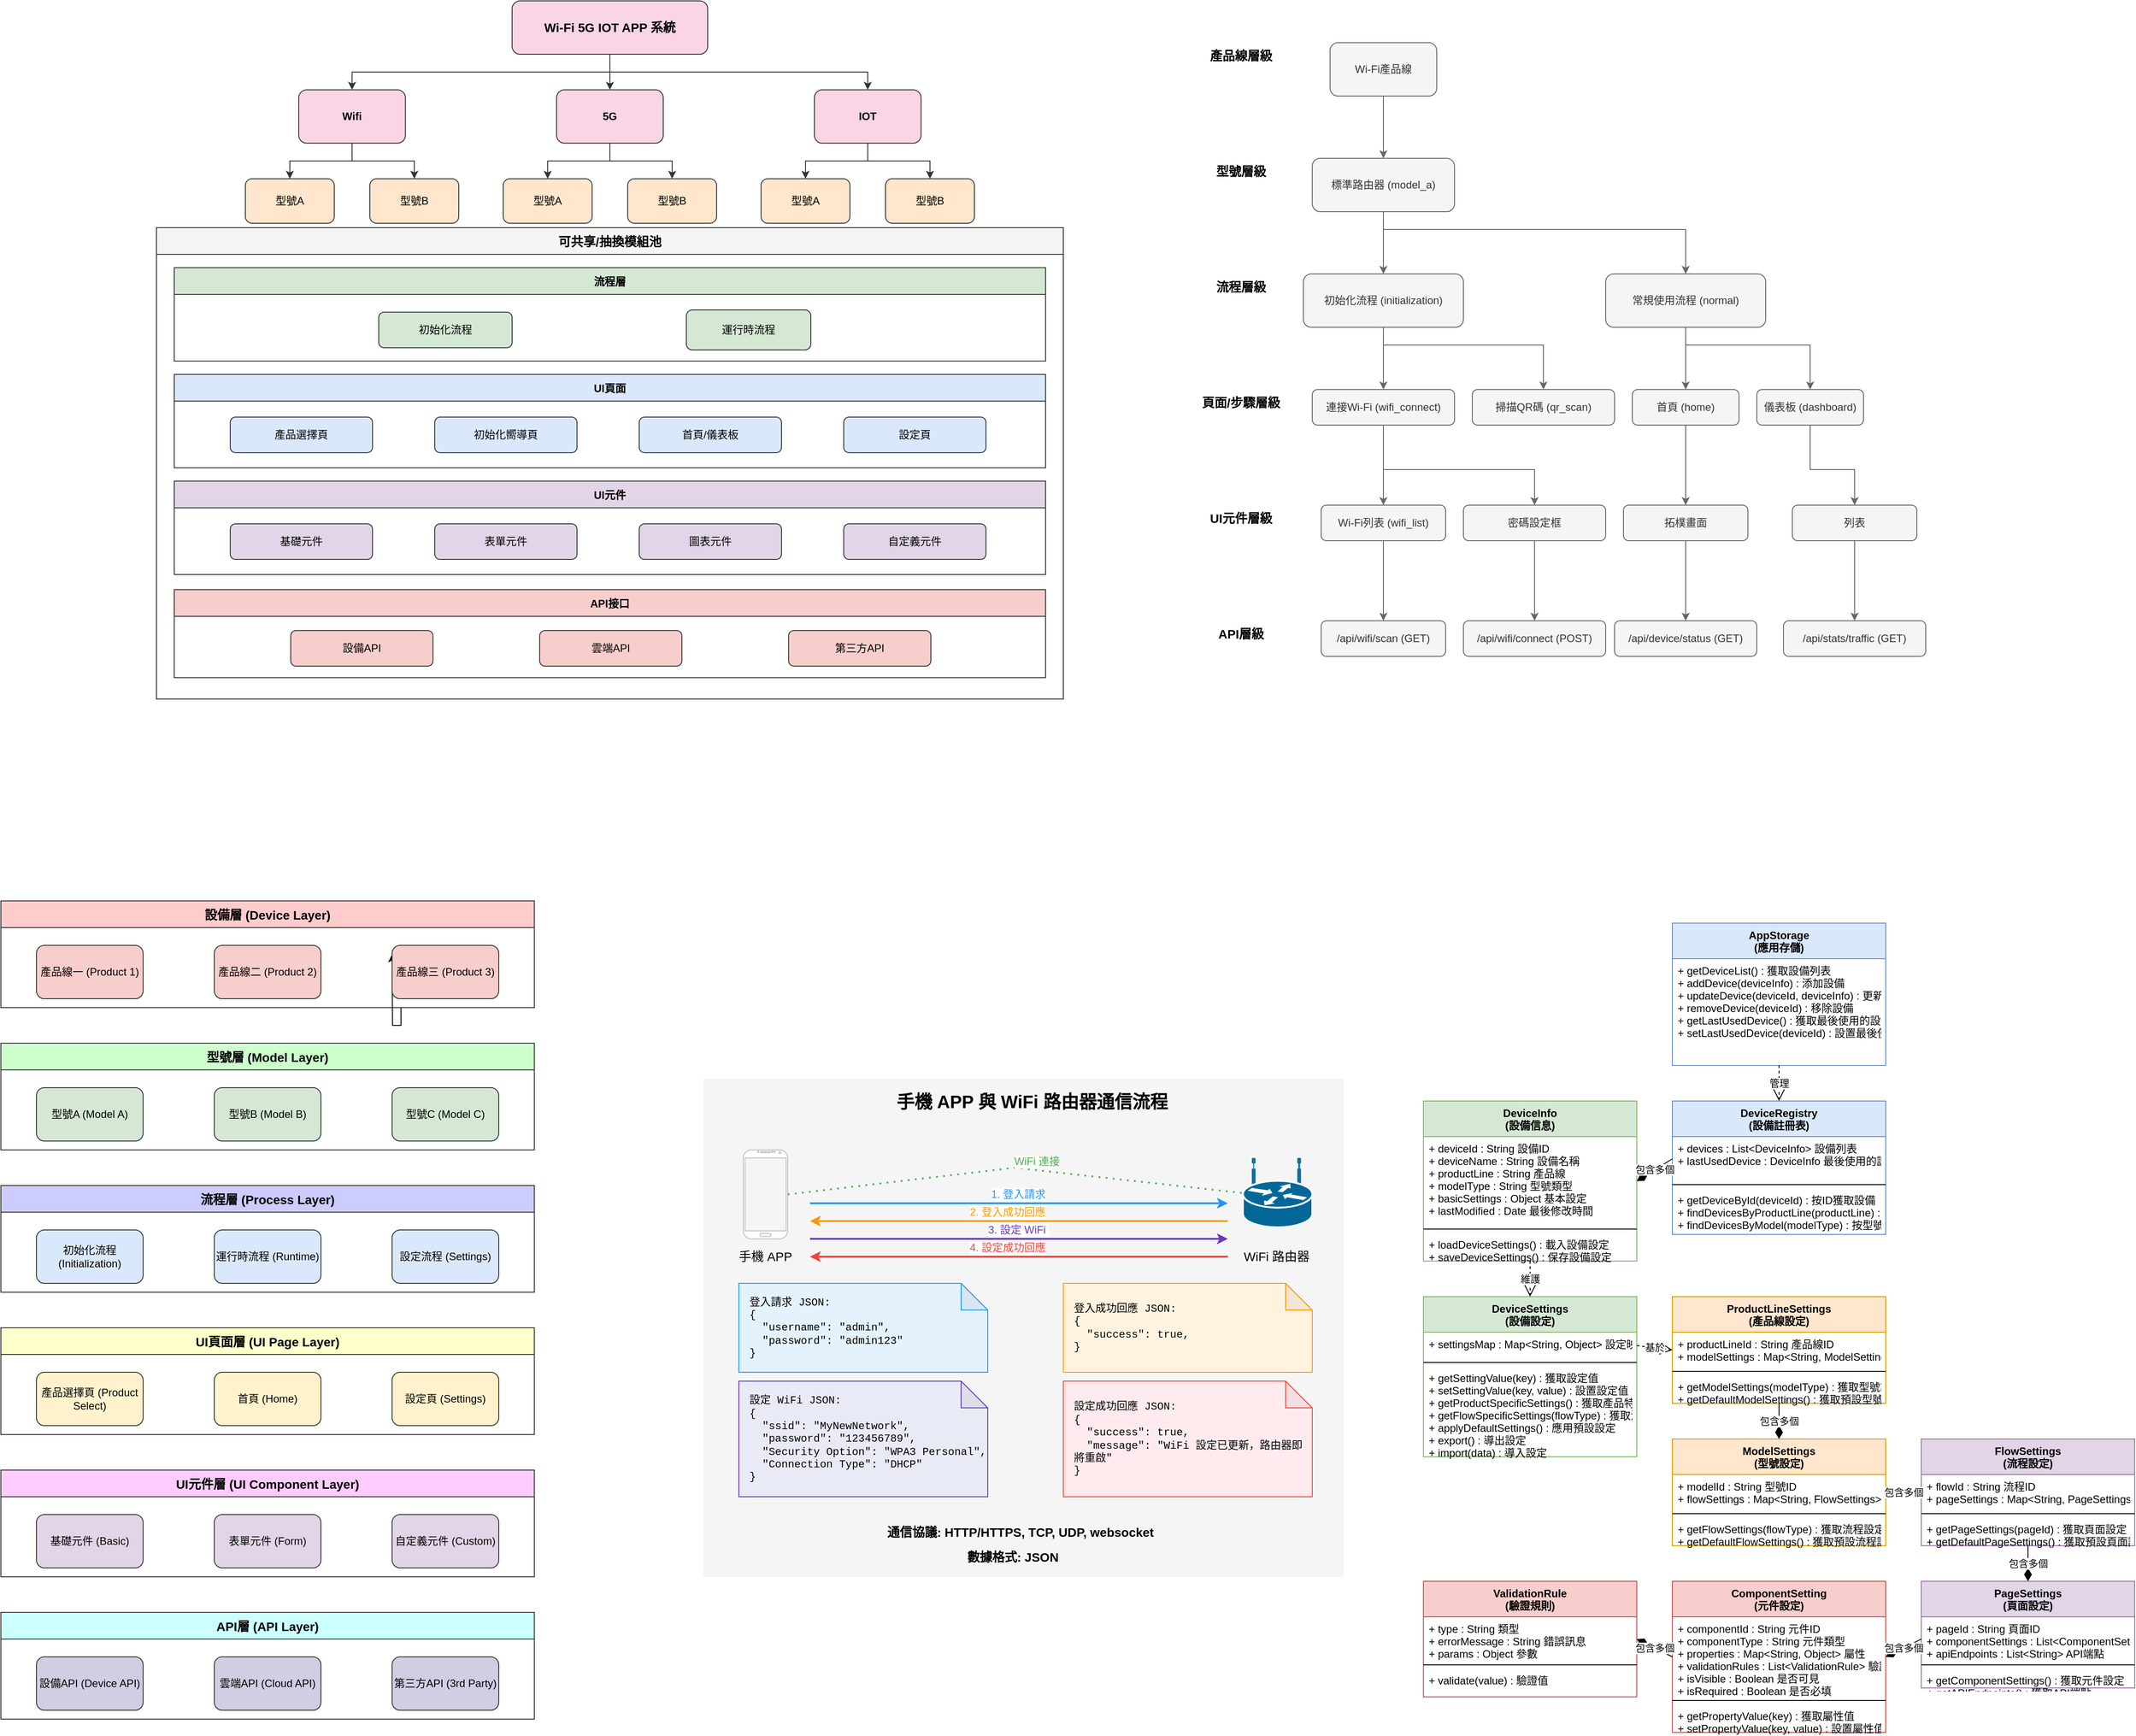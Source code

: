 <mxfile version="26.2.8">
  <diagram id="kgpKYQtTHZ0yAKxKKP6v" name="Page-1">
    <mxGraphModel grid="1" page="1" gridSize="10" guides="1" tooltips="1" connect="1" arrows="1" fold="1" pageScale="1" pageWidth="850" pageHeight="1100" math="0" shadow="0">
      <root>
        <mxCell id="0" />
        <mxCell id="1" parent="0" />
        <mxCell id="N-2HM272d_Kksu7roasR-109" value="" style="group" connectable="0" vertex="1" parent="1">
          <mxGeometry x="-1090" y="205" width="830" height="690" as="geometry" />
        </mxCell>
        <mxCell id="LvDD5-w-dfbo22jAhSco-172" value="產品線層級" style="text;html=1;strokeColor=none;fillColor=none;align=center;verticalAlign=middle;whiteSpace=wrap;rounded=0;fontSize=14;fontStyle=1" vertex="1" parent="N-2HM272d_Kksu7roasR-109">
          <mxGeometry width="120" height="30" as="geometry" />
        </mxCell>
        <mxCell id="LvDD5-w-dfbo22jAhSco-173" value="型號層級" style="text;html=1;strokeColor=none;fillColor=none;align=center;verticalAlign=middle;whiteSpace=wrap;rounded=0;fontSize=14;fontStyle=1" vertex="1" parent="N-2HM272d_Kksu7roasR-109">
          <mxGeometry y="130" width="120" height="30" as="geometry" />
        </mxCell>
        <mxCell id="LvDD5-w-dfbo22jAhSco-174" value="流程層級" style="text;html=1;strokeColor=none;fillColor=none;align=center;verticalAlign=middle;whiteSpace=wrap;rounded=0;fontSize=14;fontStyle=1" vertex="1" parent="N-2HM272d_Kksu7roasR-109">
          <mxGeometry y="260" width="120" height="30" as="geometry" />
        </mxCell>
        <mxCell id="LvDD5-w-dfbo22jAhSco-175" value="頁面/步驟層級" style="text;html=1;strokeColor=none;fillColor=none;align=center;verticalAlign=middle;whiteSpace=wrap;rounded=0;fontSize=14;fontStyle=1" vertex="1" parent="N-2HM272d_Kksu7roasR-109">
          <mxGeometry y="390" width="120" height="30" as="geometry" />
        </mxCell>
        <mxCell id="LvDD5-w-dfbo22jAhSco-176" value="UI元件層級" style="text;html=1;strokeColor=none;fillColor=none;align=center;verticalAlign=middle;whiteSpace=wrap;rounded=0;fontSize=14;fontStyle=1" vertex="1" parent="N-2HM272d_Kksu7roasR-109">
          <mxGeometry y="520" width="120" height="30" as="geometry" />
        </mxCell>
        <mxCell id="LvDD5-w-dfbo22jAhSco-177" value="API層級" style="text;html=1;strokeColor=none;fillColor=none;align=center;verticalAlign=middle;whiteSpace=wrap;rounded=0;fontSize=14;fontStyle=1" vertex="1" parent="N-2HM272d_Kksu7roasR-109">
          <mxGeometry y="650" width="120" height="30" as="geometry" />
        </mxCell>
        <mxCell id="LvDD5-w-dfbo22jAhSco-178" value="Wi-Fi產品線" style="rounded=1;whiteSpace=wrap;html=1;fillColor=#f5f5f5;strokeColor=#666666;fontColor=#333333;" vertex="1" parent="N-2HM272d_Kksu7roasR-109">
          <mxGeometry x="160" width="120" height="60" as="geometry" />
        </mxCell>
        <mxCell id="LvDD5-w-dfbo22jAhSco-181" value="標準路由器 (model_a)" style="rounded=1;whiteSpace=wrap;html=1;fillColor=#f5f5f5;strokeColor=#666666;fontColor=#333333;" vertex="1" parent="N-2HM272d_Kksu7roasR-109">
          <mxGeometry x="140" y="130" width="160" height="60" as="geometry" />
        </mxCell>
        <mxCell id="LvDD5-w-dfbo22jAhSco-185" value="初始化流程 (initialization)" style="rounded=1;whiteSpace=wrap;html=1;fillColor=#f5f5f5;strokeColor=#666666;fontColor=#333333;" vertex="1" parent="N-2HM272d_Kksu7roasR-109">
          <mxGeometry x="130" y="260" width="180" height="60" as="geometry" />
        </mxCell>
        <mxCell id="LvDD5-w-dfbo22jAhSco-186" value="常規使用流程 (normal)" style="rounded=1;whiteSpace=wrap;html=1;fillColor=#f5f5f5;strokeColor=#666666;fontColor=#333333;" vertex="1" parent="N-2HM272d_Kksu7roasR-109">
          <mxGeometry x="470" y="260" width="180" height="60" as="geometry" />
        </mxCell>
        <mxCell id="LvDD5-w-dfbo22jAhSco-187" value="連接Wi-Fi (wifi_connect)" style="rounded=1;whiteSpace=wrap;html=1;fillColor=#f5f5f5;strokeColor=#666666;fontColor=#333333;" vertex="1" parent="N-2HM272d_Kksu7roasR-109">
          <mxGeometry x="140" y="390" width="160" height="40" as="geometry" />
        </mxCell>
        <mxCell id="LvDD5-w-dfbo22jAhSco-188" value="掃描QR碼 (qr_scan)" style="rounded=1;whiteSpace=wrap;html=1;fillColor=#f5f5f5;strokeColor=#666666;fontColor=#333333;" vertex="1" parent="N-2HM272d_Kksu7roasR-109">
          <mxGeometry x="320" y="390" width="160" height="40" as="geometry" />
        </mxCell>
        <mxCell id="LvDD5-w-dfbo22jAhSco-189" value="首頁 (home)" style="rounded=1;whiteSpace=wrap;html=1;fillColor=#f5f5f5;strokeColor=#666666;fontColor=#333333;" vertex="1" parent="N-2HM272d_Kksu7roasR-109">
          <mxGeometry x="500" y="390" width="120" height="40" as="geometry" />
        </mxCell>
        <mxCell id="LvDD5-w-dfbo22jAhSco-190" value="儀表板 (dashboard)" style="rounded=1;whiteSpace=wrap;html=1;fillColor=#f5f5f5;strokeColor=#666666;fontColor=#333333;" vertex="1" parent="N-2HM272d_Kksu7roasR-109">
          <mxGeometry x="640" y="390" width="120" height="40" as="geometry" />
        </mxCell>
        <mxCell id="LvDD5-w-dfbo22jAhSco-191" value="Wi-Fi列表 (wifi_list)" style="rounded=1;whiteSpace=wrap;html=1;fillColor=#f5f5f5;strokeColor=#666666;fontColor=#333333;" vertex="1" parent="N-2HM272d_Kksu7roasR-109">
          <mxGeometry x="150" y="520" width="140" height="40" as="geometry" />
        </mxCell>
        <mxCell id="LvDD5-w-dfbo22jAhSco-192" value="密碼設定框" style="rounded=1;whiteSpace=wrap;html=1;fillColor=#f5f5f5;strokeColor=#666666;fontColor=#333333;" vertex="1" parent="N-2HM272d_Kksu7roasR-109">
          <mxGeometry x="310" y="520" width="160" height="40" as="geometry" />
        </mxCell>
        <mxCell id="LvDD5-w-dfbo22jAhSco-193" value="拓樸畫面" style="rounded=1;whiteSpace=wrap;html=1;fillColor=#f5f5f5;strokeColor=#666666;fontColor=#333333;" vertex="1" parent="N-2HM272d_Kksu7roasR-109">
          <mxGeometry x="490" y="520" width="140" height="40" as="geometry" />
        </mxCell>
        <mxCell id="LvDD5-w-dfbo22jAhSco-194" value="列表" style="rounded=1;whiteSpace=wrap;html=1;fillColor=#f5f5f5;strokeColor=#666666;fontColor=#333333;" vertex="1" parent="N-2HM272d_Kksu7roasR-109">
          <mxGeometry x="680" y="520" width="140" height="40" as="geometry" />
        </mxCell>
        <mxCell id="LvDD5-w-dfbo22jAhSco-195" value="/api/wifi/scan (GET)" style="rounded=1;whiteSpace=wrap;html=1;fillColor=#f5f5f5;strokeColor=#666666;fontColor=#333333;" vertex="1" parent="N-2HM272d_Kksu7roasR-109">
          <mxGeometry x="150" y="650" width="140" height="40" as="geometry" />
        </mxCell>
        <mxCell id="LvDD5-w-dfbo22jAhSco-196" value="/api/wifi/connect (POST)" style="rounded=1;whiteSpace=wrap;html=1;fillColor=#f5f5f5;strokeColor=#666666;fontColor=#333333;" vertex="1" parent="N-2HM272d_Kksu7roasR-109">
          <mxGeometry x="310" y="650" width="160" height="40" as="geometry" />
        </mxCell>
        <mxCell id="LvDD5-w-dfbo22jAhSco-197" value="/api/device/status (GET)" style="rounded=1;whiteSpace=wrap;html=1;fillColor=#f5f5f5;strokeColor=#666666;fontColor=#333333;" vertex="1" parent="N-2HM272d_Kksu7roasR-109">
          <mxGeometry x="480" y="650" width="160" height="40" as="geometry" />
        </mxCell>
        <mxCell id="LvDD5-w-dfbo22jAhSco-198" value="/api/stats/traffic (GET)" style="rounded=1;whiteSpace=wrap;html=1;fillColor=#f5f5f5;strokeColor=#666666;fontColor=#333333;" vertex="1" parent="N-2HM272d_Kksu7roasR-109">
          <mxGeometry x="670" y="650" width="160" height="40" as="geometry" />
        </mxCell>
        <mxCell id="LvDD5-w-dfbo22jAhSco-199" value="" style="endArrow=classic;html=1;exitX=0.5;exitY=1;exitDx=0;exitDy=0;entryX=0.5;entryY=0;entryDx=0;entryDy=0;edgeStyle=orthogonalEdgeStyle;rounded=0;fillColor=#f5f5f5;strokeColor=#666666;" edge="1" parent="N-2HM272d_Kksu7roasR-109" source="LvDD5-w-dfbo22jAhSco-178" target="LvDD5-w-dfbo22jAhSco-181">
          <mxGeometry width="50" height="50" relative="1" as="geometry">
            <mxPoint x="460" y="410" as="sourcePoint" />
            <mxPoint x="510" y="360" as="targetPoint" />
            <Array as="points">
              <mxPoint x="220" y="70" />
              <mxPoint x="220" y="70" />
            </Array>
          </mxGeometry>
        </mxCell>
        <mxCell id="LvDD5-w-dfbo22jAhSco-203" value="" style="endArrow=classic;html=1;exitX=0.5;exitY=1;exitDx=0;exitDy=0;entryX=0.5;entryY=0;entryDx=0;entryDy=0;edgeStyle=orthogonalEdgeStyle;rounded=0;fillColor=#f5f5f5;strokeColor=#666666;" edge="1" parent="N-2HM272d_Kksu7roasR-109" source="LvDD5-w-dfbo22jAhSco-181" target="LvDD5-w-dfbo22jAhSco-185">
          <mxGeometry width="50" height="50" relative="1" as="geometry">
            <mxPoint x="460" y="410" as="sourcePoint" />
            <mxPoint x="510" y="360" as="targetPoint" />
          </mxGeometry>
        </mxCell>
        <mxCell id="LvDD5-w-dfbo22jAhSco-204" value="" style="endArrow=classic;html=1;exitX=0.5;exitY=1;exitDx=0;exitDy=0;entryX=0.5;entryY=0;entryDx=0;entryDy=0;edgeStyle=orthogonalEdgeStyle;rounded=0;fillColor=#f5f5f5;strokeColor=#666666;" edge="1" parent="N-2HM272d_Kksu7roasR-109" source="LvDD5-w-dfbo22jAhSco-181" target="LvDD5-w-dfbo22jAhSco-186">
          <mxGeometry width="50" height="50" relative="1" as="geometry">
            <mxPoint x="460" y="410" as="sourcePoint" />
            <mxPoint x="510" y="360" as="targetPoint" />
            <Array as="points">
              <mxPoint x="220" y="210" />
              <mxPoint x="560" y="210" />
            </Array>
          </mxGeometry>
        </mxCell>
        <mxCell id="LvDD5-w-dfbo22jAhSco-205" value="" style="endArrow=classic;html=1;exitX=0.5;exitY=1;exitDx=0;exitDy=0;entryX=0.5;entryY=0;entryDx=0;entryDy=0;edgeStyle=orthogonalEdgeStyle;rounded=0;fillColor=#f5f5f5;strokeColor=#666666;" edge="1" parent="N-2HM272d_Kksu7roasR-109" source="LvDD5-w-dfbo22jAhSco-185" target="LvDD5-w-dfbo22jAhSco-187">
          <mxGeometry width="50" height="50" relative="1" as="geometry">
            <mxPoint x="460" y="410" as="sourcePoint" />
            <mxPoint x="510" y="360" as="targetPoint" />
            <Array as="points">
              <mxPoint x="220" y="330" />
              <mxPoint x="220" y="330" />
            </Array>
          </mxGeometry>
        </mxCell>
        <mxCell id="LvDD5-w-dfbo22jAhSco-206" value="" style="endArrow=classic;html=1;exitX=0.5;exitY=1;exitDx=0;exitDy=0;entryX=0.5;entryY=0;entryDx=0;entryDy=0;edgeStyle=orthogonalEdgeStyle;rounded=0;fillColor=#f5f5f5;strokeColor=#666666;" edge="1" parent="N-2HM272d_Kksu7roasR-109" source="LvDD5-w-dfbo22jAhSco-185" target="LvDD5-w-dfbo22jAhSco-188">
          <mxGeometry width="50" height="50" relative="1" as="geometry">
            <mxPoint x="460" y="410" as="sourcePoint" />
            <mxPoint x="510" y="360" as="targetPoint" />
            <Array as="points">
              <mxPoint x="220" y="340" />
              <mxPoint x="400" y="340" />
            </Array>
          </mxGeometry>
        </mxCell>
        <mxCell id="LvDD5-w-dfbo22jAhSco-207" value="" style="endArrow=classic;html=1;exitX=0.5;exitY=1;exitDx=0;exitDy=0;entryX=0.5;entryY=0;entryDx=0;entryDy=0;edgeStyle=orthogonalEdgeStyle;rounded=0;fillColor=#f5f5f5;strokeColor=#666666;" edge="1" parent="N-2HM272d_Kksu7roasR-109" source="LvDD5-w-dfbo22jAhSco-186" target="LvDD5-w-dfbo22jAhSco-189">
          <mxGeometry width="50" height="50" relative="1" as="geometry">
            <mxPoint x="460" y="410" as="sourcePoint" />
            <mxPoint x="510" y="360" as="targetPoint" />
            <Array as="points">
              <mxPoint x="560" y="330" />
              <mxPoint x="560" y="330" />
            </Array>
          </mxGeometry>
        </mxCell>
        <mxCell id="LvDD5-w-dfbo22jAhSco-208" value="" style="endArrow=classic;html=1;exitX=0.5;exitY=1;exitDx=0;exitDy=0;entryX=0.5;entryY=0;entryDx=0;entryDy=0;edgeStyle=orthogonalEdgeStyle;rounded=0;fillColor=#f5f5f5;strokeColor=#666666;" edge="1" parent="N-2HM272d_Kksu7roasR-109" source="LvDD5-w-dfbo22jAhSco-186" target="LvDD5-w-dfbo22jAhSco-190">
          <mxGeometry width="50" height="50" relative="1" as="geometry">
            <mxPoint x="460" y="410" as="sourcePoint" />
            <mxPoint x="510" y="360" as="targetPoint" />
            <Array as="points">
              <mxPoint x="560" y="340" />
              <mxPoint x="700" y="340" />
            </Array>
          </mxGeometry>
        </mxCell>
        <mxCell id="LvDD5-w-dfbo22jAhSco-209" value="" style="endArrow=classic;html=1;exitX=0.5;exitY=1;exitDx=0;exitDy=0;entryX=0.5;entryY=0;entryDx=0;entryDy=0;edgeStyle=orthogonalEdgeStyle;rounded=0;fillColor=#f5f5f5;strokeColor=#666666;" edge="1" parent="N-2HM272d_Kksu7roasR-109" source="LvDD5-w-dfbo22jAhSco-187" target="LvDD5-w-dfbo22jAhSco-191">
          <mxGeometry width="50" height="50" relative="1" as="geometry">
            <mxPoint x="460" y="410" as="sourcePoint" />
            <mxPoint x="510" y="360" as="targetPoint" />
          </mxGeometry>
        </mxCell>
        <mxCell id="LvDD5-w-dfbo22jAhSco-210" value="" style="endArrow=classic;html=1;exitX=0.5;exitY=1;exitDx=0;exitDy=0;entryX=0.5;entryY=0;entryDx=0;entryDy=0;edgeStyle=orthogonalEdgeStyle;rounded=0;fillColor=#f5f5f5;strokeColor=#666666;" edge="1" parent="N-2HM272d_Kksu7roasR-109" source="LvDD5-w-dfbo22jAhSco-187" target="LvDD5-w-dfbo22jAhSco-192">
          <mxGeometry width="50" height="50" relative="1" as="geometry">
            <mxPoint x="460" y="410" as="sourcePoint" />
            <mxPoint x="510" y="360" as="targetPoint" />
            <Array as="points">
              <mxPoint x="220" y="480" />
              <mxPoint x="390" y="480" />
            </Array>
          </mxGeometry>
        </mxCell>
        <mxCell id="LvDD5-w-dfbo22jAhSco-211" value="" style="endArrow=classic;html=1;exitX=0.5;exitY=1;exitDx=0;exitDy=0;entryX=0.5;entryY=0;entryDx=0;entryDy=0;edgeStyle=orthogonalEdgeStyle;rounded=0;fillColor=#f5f5f5;strokeColor=#666666;" edge="1" parent="N-2HM272d_Kksu7roasR-109" source="LvDD5-w-dfbo22jAhSco-189" target="LvDD5-w-dfbo22jAhSco-193">
          <mxGeometry width="50" height="50" relative="1" as="geometry">
            <mxPoint x="460" y="410" as="sourcePoint" />
            <mxPoint x="510" y="360" as="targetPoint" />
          </mxGeometry>
        </mxCell>
        <mxCell id="LvDD5-w-dfbo22jAhSco-212" value="" style="endArrow=classic;html=1;exitX=0.5;exitY=1;exitDx=0;exitDy=0;entryX=0.5;entryY=0;entryDx=0;entryDy=0;edgeStyle=orthogonalEdgeStyle;rounded=0;fillColor=#f5f5f5;strokeColor=#666666;" edge="1" parent="N-2HM272d_Kksu7roasR-109" source="LvDD5-w-dfbo22jAhSco-190" target="LvDD5-w-dfbo22jAhSco-194">
          <mxGeometry width="50" height="50" relative="1" as="geometry">
            <mxPoint x="460" y="410" as="sourcePoint" />
            <mxPoint x="510" y="360" as="targetPoint" />
            <Array as="points">
              <mxPoint x="700" y="480" />
              <mxPoint x="750" y="480" />
            </Array>
          </mxGeometry>
        </mxCell>
        <mxCell id="LvDD5-w-dfbo22jAhSco-213" value="" style="endArrow=classic;html=1;exitX=0.5;exitY=1;exitDx=0;exitDy=0;entryX=0.5;entryY=0;entryDx=0;entryDy=0;edgeStyle=orthogonalEdgeStyle;rounded=0;fillColor=#f5f5f5;strokeColor=#666666;" edge="1" parent="N-2HM272d_Kksu7roasR-109" source="LvDD5-w-dfbo22jAhSco-191" target="LvDD5-w-dfbo22jAhSco-195">
          <mxGeometry width="50" height="50" relative="1" as="geometry">
            <mxPoint x="470" y="410" as="sourcePoint" />
            <mxPoint x="520" y="360" as="targetPoint" />
          </mxGeometry>
        </mxCell>
        <mxCell id="LvDD5-w-dfbo22jAhSco-214" value="" style="endArrow=classic;html=1;exitX=0.5;exitY=1;exitDx=0;exitDy=0;entryX=0.5;entryY=0;entryDx=0;entryDy=0;edgeStyle=orthogonalEdgeStyle;rounded=0;fillColor=#f5f5f5;strokeColor=#666666;" edge="1" parent="N-2HM272d_Kksu7roasR-109" source="LvDD5-w-dfbo22jAhSco-192" target="LvDD5-w-dfbo22jAhSco-196">
          <mxGeometry width="50" height="50" relative="1" as="geometry">
            <mxPoint x="470" y="410" as="sourcePoint" />
            <mxPoint x="520" y="360" as="targetPoint" />
          </mxGeometry>
        </mxCell>
        <mxCell id="LvDD5-w-dfbo22jAhSco-215" value="" style="endArrow=classic;html=1;exitX=0.5;exitY=1;exitDx=0;exitDy=0;entryX=0.5;entryY=0;entryDx=0;entryDy=0;edgeStyle=orthogonalEdgeStyle;rounded=0;fillColor=#f5f5f5;strokeColor=#666666;" edge="1" parent="N-2HM272d_Kksu7roasR-109" source="LvDD5-w-dfbo22jAhSco-193" target="LvDD5-w-dfbo22jAhSco-197">
          <mxGeometry width="50" height="50" relative="1" as="geometry">
            <mxPoint x="470" y="410" as="sourcePoint" />
            <mxPoint x="520" y="360" as="targetPoint" />
          </mxGeometry>
        </mxCell>
        <mxCell id="LvDD5-w-dfbo22jAhSco-216" value="" style="endArrow=classic;html=1;exitX=0.5;exitY=1;exitDx=0;exitDy=0;entryX=0.5;entryY=0;entryDx=0;entryDy=0;edgeStyle=orthogonalEdgeStyle;rounded=0;fillColor=#f5f5f5;strokeColor=#666666;" edge="1" parent="N-2HM272d_Kksu7roasR-109" source="LvDD5-w-dfbo22jAhSco-194" target="LvDD5-w-dfbo22jAhSco-198">
          <mxGeometry width="50" height="50" relative="1" as="geometry">
            <mxPoint x="470" y="410" as="sourcePoint" />
            <mxPoint x="520" y="360" as="targetPoint" />
          </mxGeometry>
        </mxCell>
        <mxCell id="N-2HM272d_Kksu7roasR-110" value="" style="group" connectable="0" vertex="1" parent="1">
          <mxGeometry x="-2250" y="158" width="1020" height="785" as="geometry" />
        </mxCell>
        <mxCell id="LvDD5-w-dfbo22jAhSco-62" value="Wi-Fi 5G IOT APP 系統" style="rounded=1;whiteSpace=wrap;html=1;fillColor=#f9d5e5;strokeColor=#333333;fontStyle=1;fontSize=14;" vertex="1" parent="N-2HM272d_Kksu7roasR-110">
          <mxGeometry x="400" width="220" height="60" as="geometry" />
        </mxCell>
        <mxCell id="LvDD5-w-dfbo22jAhSco-63" value="Wifi" style="rounded=1;whiteSpace=wrap;html=1;fillColor=#f9d5e5;strokeColor=#333333;fontStyle=1" vertex="1" parent="N-2HM272d_Kksu7roasR-110">
          <mxGeometry x="160" y="100" width="120" height="60" as="geometry" />
        </mxCell>
        <mxCell id="LvDD5-w-dfbo22jAhSco-64" value="5G" style="rounded=1;whiteSpace=wrap;html=1;fillColor=#f9d5e5;strokeColor=#333333;fontStyle=1" vertex="1" parent="N-2HM272d_Kksu7roasR-110">
          <mxGeometry x="450" y="100" width="120" height="60" as="geometry" />
        </mxCell>
        <mxCell id="LvDD5-w-dfbo22jAhSco-65" value="IOT" style="rounded=1;whiteSpace=wrap;html=1;fillColor=#f9d5e5;strokeColor=#333333;fontStyle=1" vertex="1" parent="N-2HM272d_Kksu7roasR-110">
          <mxGeometry x="740" y="100" width="120" height="60" as="geometry" />
        </mxCell>
        <mxCell id="LvDD5-w-dfbo22jAhSco-66" value="型號A" style="rounded=1;whiteSpace=wrap;html=1;fillColor=#ffe6cc;strokeColor=#333333;" vertex="1" parent="N-2HM272d_Kksu7roasR-110">
          <mxGeometry x="100" y="200" width="100" height="50" as="geometry" />
        </mxCell>
        <mxCell id="LvDD5-w-dfbo22jAhSco-67" value="型號B" style="rounded=1;whiteSpace=wrap;html=1;fillColor=#ffe6cc;strokeColor=#333333;" vertex="1" parent="N-2HM272d_Kksu7roasR-110">
          <mxGeometry x="240" y="200" width="100" height="50" as="geometry" />
        </mxCell>
        <mxCell id="LvDD5-w-dfbo22jAhSco-68" value="型號A" style="rounded=1;whiteSpace=wrap;html=1;fillColor=#ffe6cc;strokeColor=#333333;" vertex="1" parent="N-2HM272d_Kksu7roasR-110">
          <mxGeometry x="390" y="200" width="100" height="50" as="geometry" />
        </mxCell>
        <mxCell id="LvDD5-w-dfbo22jAhSco-69" value="型號B" style="rounded=1;whiteSpace=wrap;html=1;fillColor=#ffe6cc;strokeColor=#333333;" vertex="1" parent="N-2HM272d_Kksu7roasR-110">
          <mxGeometry x="530" y="200" width="100" height="50" as="geometry" />
        </mxCell>
        <mxCell id="LvDD5-w-dfbo22jAhSco-70" value="型號A" style="rounded=1;whiteSpace=wrap;html=1;fillColor=#ffe6cc;strokeColor=#333333;" vertex="1" parent="N-2HM272d_Kksu7roasR-110">
          <mxGeometry x="680" y="200" width="100" height="50" as="geometry" />
        </mxCell>
        <mxCell id="LvDD5-w-dfbo22jAhSco-71" value="型號B" style="rounded=1;whiteSpace=wrap;html=1;fillColor=#ffe6cc;strokeColor=#333333;" vertex="1" parent="N-2HM272d_Kksu7roasR-110">
          <mxGeometry x="820" y="200" width="100" height="50" as="geometry" />
        </mxCell>
        <mxCell id="LvDD5-w-dfbo22jAhSco-72" value="初始化流程" style="rounded=1;whiteSpace=wrap;html=1;fillColor=#d5e8d4;strokeColor=#333333;" vertex="1" parent="N-2HM272d_Kksu7roasR-110">
          <mxGeometry x="250" y="350" width="150" height="40" as="geometry" />
        </mxCell>
        <mxCell id="LvDD5-w-dfbo22jAhSco-73" value="運行時流程" style="rounded=1;whiteSpace=wrap;html=1;fillColor=#d5e8d4;strokeColor=#333333;" vertex="1" parent="N-2HM272d_Kksu7roasR-110">
          <mxGeometry x="596" y="347.5" width="140" height="45" as="geometry" />
        </mxCell>
        <mxCell id="LvDD5-w-dfbo22jAhSco-84" value="可共享/抽換模組池" style="swimlane;fontStyle=1;childLayout=stackLayout;horizontal=1;startSize=30;horizontalStack=0;resizeParent=1;resizeParentMax=0;resizeLast=0;collapsible=0;marginBottom=0;fillColor=#f5f5f5;strokeColor=#333333;fontSize=14;" vertex="1" parent="N-2HM272d_Kksu7roasR-110">
          <mxGeometry y="255" width="1020" height="530" as="geometry" />
        </mxCell>
        <mxCell id="LvDD5-w-dfbo22jAhSco-85" value="UI頁面" style="swimlane;fontStyle=1;childLayout=stackLayout;horizontal=1;startSize=30;horizontalStack=0;resizeParent=1;resizeParentMax=0;resizeLast=0;collapsible=0;marginBottom=0;fillColor=#dae8fc;strokeColor=#333333;" vertex="1" parent="N-2HM272d_Kksu7roasR-110">
          <mxGeometry x="20" y="420" width="980" height="105" as="geometry" />
        </mxCell>
        <mxCell id="LvDD5-w-dfbo22jAhSco-86" value="產品選擇頁" style="rounded=1;whiteSpace=wrap;html=1;fillColor=#dae8fc;strokeColor=#333333;" vertex="1" parent="N-2HM272d_Kksu7roasR-110">
          <mxGeometry x="83" y="468" width="160" height="40" as="geometry" />
        </mxCell>
        <mxCell id="LvDD5-w-dfbo22jAhSco-87" value="初始化嚮導頁" style="rounded=1;whiteSpace=wrap;html=1;fillColor=#dae8fc;strokeColor=#333333;" vertex="1" parent="N-2HM272d_Kksu7roasR-110">
          <mxGeometry x="313" y="468" width="160" height="40" as="geometry" />
        </mxCell>
        <mxCell id="LvDD5-w-dfbo22jAhSco-88" value="首頁/儀表板" style="rounded=1;whiteSpace=wrap;html=1;fillColor=#dae8fc;strokeColor=#333333;" vertex="1" parent="N-2HM272d_Kksu7roasR-110">
          <mxGeometry x="543" y="468" width="160" height="40" as="geometry" />
        </mxCell>
        <mxCell id="LvDD5-w-dfbo22jAhSco-89" value="設定頁" style="rounded=1;whiteSpace=wrap;html=1;fillColor=#dae8fc;strokeColor=#333333;" vertex="1" parent="N-2HM272d_Kksu7roasR-110">
          <mxGeometry x="773" y="468" width="160" height="40" as="geometry" />
        </mxCell>
        <mxCell id="LvDD5-w-dfbo22jAhSco-90" value="UI元件" style="swimlane;fontStyle=1;childLayout=stackLayout;horizontal=1;startSize=30;horizontalStack=0;resizeParent=1;resizeParentMax=0;resizeLast=0;collapsible=0;marginBottom=0;fillColor=#e1d5e7;strokeColor=#333333;" vertex="1" parent="N-2HM272d_Kksu7roasR-110">
          <mxGeometry x="20" y="540" width="980" height="105" as="geometry" />
        </mxCell>
        <mxCell id="LvDD5-w-dfbo22jAhSco-91" value="基礎元件" style="rounded=1;whiteSpace=wrap;html=1;fillColor=#e1d5e7;strokeColor=#333333;" vertex="1" parent="N-2HM272d_Kksu7roasR-110">
          <mxGeometry x="83" y="588" width="160" height="40" as="geometry" />
        </mxCell>
        <mxCell id="LvDD5-w-dfbo22jAhSco-92" value="表單元件" style="rounded=1;whiteSpace=wrap;html=1;fillColor=#e1d5e7;strokeColor=#333333;" vertex="1" parent="N-2HM272d_Kksu7roasR-110">
          <mxGeometry x="313" y="588" width="160" height="40" as="geometry" />
        </mxCell>
        <mxCell id="LvDD5-w-dfbo22jAhSco-93" value="圖表元件" style="rounded=1;whiteSpace=wrap;html=1;fillColor=#e1d5e7;strokeColor=#333333;" vertex="1" parent="N-2HM272d_Kksu7roasR-110">
          <mxGeometry x="543" y="588" width="160" height="40" as="geometry" />
        </mxCell>
        <mxCell id="LvDD5-w-dfbo22jAhSco-94" value="自定義元件" style="rounded=1;whiteSpace=wrap;html=1;fillColor=#e1d5e7;strokeColor=#333333;" vertex="1" parent="N-2HM272d_Kksu7roasR-110">
          <mxGeometry x="773" y="588" width="160" height="40" as="geometry" />
        </mxCell>
        <mxCell id="LvDD5-w-dfbo22jAhSco-95" value="API接口" style="swimlane;fontStyle=1;childLayout=stackLayout;horizontal=1;startSize=30;horizontalStack=0;resizeParent=1;resizeParentMax=0;resizeLast=0;collapsible=0;marginBottom=0;fillColor=#f8cecc;strokeColor=#333333;" vertex="1" parent="N-2HM272d_Kksu7roasR-110">
          <mxGeometry x="20" y="662" width="980" height="99" as="geometry" />
        </mxCell>
        <mxCell id="LvDD5-w-dfbo22jAhSco-96" value="設備API" style="rounded=1;whiteSpace=wrap;html=1;fillColor=#f8cecc;strokeColor=#333333;" vertex="1" parent="N-2HM272d_Kksu7roasR-110">
          <mxGeometry x="151" y="708" width="160" height="40" as="geometry" />
        </mxCell>
        <mxCell id="LvDD5-w-dfbo22jAhSco-97" value="雲端API" style="rounded=1;whiteSpace=wrap;html=1;fillColor=#f8cecc;strokeColor=#333333;" vertex="1" parent="N-2HM272d_Kksu7roasR-110">
          <mxGeometry x="431" y="708" width="160" height="40" as="geometry" />
        </mxCell>
        <mxCell id="LvDD5-w-dfbo22jAhSco-98" value="第三方API" style="rounded=1;whiteSpace=wrap;html=1;fillColor=#f8cecc;strokeColor=#333333;" vertex="1" parent="N-2HM272d_Kksu7roasR-110">
          <mxGeometry x="711" y="708" width="160" height="40" as="geometry" />
        </mxCell>
        <mxCell id="LvDD5-w-dfbo22jAhSco-99" value="" style="edgeStyle=orthogonalEdgeStyle;rounded=0;orthogonalLoop=1;jettySize=auto;html=1;entryX=0.5;entryY=0;entryDx=0;entryDy=0;strokeColor=#333333;" edge="1" parent="N-2HM272d_Kksu7roasR-110" source="LvDD5-w-dfbo22jAhSco-62" target="LvDD5-w-dfbo22jAhSco-63">
          <mxGeometry relative="1" as="geometry">
            <Array as="points">
              <mxPoint x="510" y="80" />
              <mxPoint x="220" y="80" />
            </Array>
          </mxGeometry>
        </mxCell>
        <mxCell id="LvDD5-w-dfbo22jAhSco-100" value="" style="edgeStyle=orthogonalEdgeStyle;rounded=0;orthogonalLoop=1;jettySize=auto;html=1;entryX=0.5;entryY=0;entryDx=0;entryDy=0;strokeColor=#333333;" edge="1" parent="N-2HM272d_Kksu7roasR-110" source="LvDD5-w-dfbo22jAhSco-62" target="LvDD5-w-dfbo22jAhSco-64">
          <mxGeometry relative="1" as="geometry" />
        </mxCell>
        <mxCell id="LvDD5-w-dfbo22jAhSco-101" value="" style="edgeStyle=orthogonalEdgeStyle;rounded=0;orthogonalLoop=1;jettySize=auto;html=1;entryX=0.5;entryY=0;entryDx=0;entryDy=0;strokeColor=#333333;" edge="1" parent="N-2HM272d_Kksu7roasR-110" source="LvDD5-w-dfbo22jAhSco-62" target="LvDD5-w-dfbo22jAhSco-65">
          <mxGeometry relative="1" as="geometry">
            <Array as="points">
              <mxPoint x="510" y="80" />
              <mxPoint x="800" y="80" />
            </Array>
          </mxGeometry>
        </mxCell>
        <mxCell id="LvDD5-w-dfbo22jAhSco-102" value="" style="edgeStyle=orthogonalEdgeStyle;rounded=0;orthogonalLoop=1;jettySize=auto;html=1;entryX=0.5;entryY=0;entryDx=0;entryDy=0;strokeColor=#333333;" edge="1" parent="N-2HM272d_Kksu7roasR-110" source="LvDD5-w-dfbo22jAhSco-63" target="LvDD5-w-dfbo22jAhSco-66">
          <mxGeometry relative="1" as="geometry">
            <Array as="points">
              <mxPoint x="220" y="180" />
              <mxPoint x="150" y="180" />
            </Array>
          </mxGeometry>
        </mxCell>
        <mxCell id="LvDD5-w-dfbo22jAhSco-103" value="" style="edgeStyle=orthogonalEdgeStyle;rounded=0;orthogonalLoop=1;jettySize=auto;html=1;entryX=0.5;entryY=0;entryDx=0;entryDy=0;strokeColor=#333333;" edge="1" parent="N-2HM272d_Kksu7roasR-110" source="LvDD5-w-dfbo22jAhSco-63" target="LvDD5-w-dfbo22jAhSco-67">
          <mxGeometry relative="1" as="geometry">
            <Array as="points">
              <mxPoint x="220" y="180" />
              <mxPoint x="290" y="180" />
            </Array>
          </mxGeometry>
        </mxCell>
        <mxCell id="LvDD5-w-dfbo22jAhSco-104" value="" style="edgeStyle=orthogonalEdgeStyle;rounded=0;orthogonalLoop=1;jettySize=auto;html=1;entryX=0.5;entryY=0;entryDx=0;entryDy=0;strokeColor=#333333;" edge="1" parent="N-2HM272d_Kksu7roasR-110" source="LvDD5-w-dfbo22jAhSco-64" target="LvDD5-w-dfbo22jAhSco-68">
          <mxGeometry relative="1" as="geometry">
            <Array as="points">
              <mxPoint x="510" y="180" />
              <mxPoint x="440" y="180" />
            </Array>
          </mxGeometry>
        </mxCell>
        <mxCell id="LvDD5-w-dfbo22jAhSco-105" value="" style="edgeStyle=orthogonalEdgeStyle;rounded=0;orthogonalLoop=1;jettySize=auto;html=1;entryX=0.5;entryY=0;entryDx=0;entryDy=0;strokeColor=#333333;" edge="1" parent="N-2HM272d_Kksu7roasR-110" source="LvDD5-w-dfbo22jAhSco-64" target="LvDD5-w-dfbo22jAhSco-69">
          <mxGeometry relative="1" as="geometry">
            <Array as="points">
              <mxPoint x="510" y="180" />
              <mxPoint x="580" y="180" />
            </Array>
          </mxGeometry>
        </mxCell>
        <mxCell id="LvDD5-w-dfbo22jAhSco-106" value="" style="edgeStyle=orthogonalEdgeStyle;rounded=0;orthogonalLoop=1;jettySize=auto;html=1;entryX=0.5;entryY=0;entryDx=0;entryDy=0;strokeColor=#333333;" edge="1" parent="N-2HM272d_Kksu7roasR-110" source="LvDD5-w-dfbo22jAhSco-65" target="LvDD5-w-dfbo22jAhSco-70">
          <mxGeometry relative="1" as="geometry">
            <Array as="points">
              <mxPoint x="800" y="180" />
              <mxPoint x="730" y="180" />
            </Array>
          </mxGeometry>
        </mxCell>
        <mxCell id="LvDD5-w-dfbo22jAhSco-107" value="" style="edgeStyle=orthogonalEdgeStyle;rounded=0;orthogonalLoop=1;jettySize=auto;html=1;entryX=0.5;entryY=0;entryDx=0;entryDy=0;strokeColor=#333333;" edge="1" parent="N-2HM272d_Kksu7roasR-110" source="LvDD5-w-dfbo22jAhSco-65" target="LvDD5-w-dfbo22jAhSco-71">
          <mxGeometry relative="1" as="geometry">
            <Array as="points">
              <mxPoint x="800" y="180" />
              <mxPoint x="870" y="180" />
            </Array>
          </mxGeometry>
        </mxCell>
        <mxCell id="LvDD5-w-dfbo22jAhSco-113" value="流程層" style="swimlane;fontStyle=1;childLayout=stackLayout;horizontal=1;startSize=30;horizontalStack=0;resizeParent=1;resizeParentMax=0;resizeLast=0;collapsible=0;marginBottom=0;fillColor=light-dark(#D5E8D4,#1F2F1E);strokeColor=#333333;" vertex="1" parent="N-2HM272d_Kksu7roasR-110">
          <mxGeometry x="20" y="300" width="980" height="105" as="geometry" />
        </mxCell>
        <mxCell id="N-2HM272d_Kksu7roasR-111" value="" style="group" connectable="0" vertex="1" parent="1">
          <mxGeometry x="-2425" y="1170" width="600" height="920" as="geometry" />
        </mxCell>
        <mxCell id="N-2HM272d_Kksu7roasR-112" style="edgeStyle=orthogonalEdgeStyle;rounded=0;orthogonalLoop=1;jettySize=auto;html=1;exitX=0.75;exitY=1;exitDx=0;exitDy=0;" edge="1" parent="N-2HM272d_Kksu7roasR-111" source="LvDD5-w-dfbo22jAhSco-20">
          <mxGeometry relative="1" as="geometry">
            <mxPoint x="440" y="60" as="targetPoint" />
          </mxGeometry>
        </mxCell>
        <mxCell id="LvDD5-w-dfbo22jAhSco-20" value="設備層 (Device Layer)" style="swimlane;fontStyle=1;childLayout=stackLayout;horizontal=1;startSize=30;horizontalStack=0;resizeParent=1;resizeParentMax=0;resizeLast=0;collapsible=0;marginBottom=0;fillColor=#ffcccc;strokeColor=#333333;fontSize=14;" vertex="1" parent="N-2HM272d_Kksu7roasR-111">
          <mxGeometry width="600" height="120" as="geometry" />
        </mxCell>
        <mxCell id="LvDD5-w-dfbo22jAhSco-21" value="產品線一 (Product 1)" style="rounded=1;whiteSpace=wrap;html=1;fillColor=#f8cecc;strokeColor=#333333;" vertex="1" parent="N-2HM272d_Kksu7roasR-111">
          <mxGeometry x="40" y="50" width="120" height="60" as="geometry" />
        </mxCell>
        <mxCell id="LvDD5-w-dfbo22jAhSco-22" value="產品線二 (Product 2)" style="rounded=1;whiteSpace=wrap;html=1;fillColor=#f8cecc;strokeColor=#333333;" vertex="1" parent="N-2HM272d_Kksu7roasR-111">
          <mxGeometry x="240" y="50" width="120" height="60" as="geometry" />
        </mxCell>
        <mxCell id="LvDD5-w-dfbo22jAhSco-23" value="產品線三 (Product 3)" style="rounded=1;whiteSpace=wrap;html=1;fillColor=#f8cecc;strokeColor=#333333;" vertex="1" parent="N-2HM272d_Kksu7roasR-111">
          <mxGeometry x="440" y="50" width="120" height="60" as="geometry" />
        </mxCell>
        <mxCell id="LvDD5-w-dfbo22jAhSco-24" value="型號層 (Model Layer)" style="swimlane;fontStyle=1;childLayout=stackLayout;horizontal=1;startSize=30;horizontalStack=0;resizeParent=1;resizeParentMax=0;resizeLast=0;collapsible=0;marginBottom=0;fillColor=#ccffcc;strokeColor=#333333;fontSize=14;" vertex="1" parent="N-2HM272d_Kksu7roasR-111">
          <mxGeometry y="160" width="600" height="120" as="geometry" />
        </mxCell>
        <mxCell id="LvDD5-w-dfbo22jAhSco-25" value="型號A (Model A)" style="rounded=1;whiteSpace=wrap;html=1;fillColor=#d5e8d4;strokeColor=#333333;" vertex="1" parent="N-2HM272d_Kksu7roasR-111">
          <mxGeometry x="40" y="210" width="120" height="60" as="geometry" />
        </mxCell>
        <mxCell id="LvDD5-w-dfbo22jAhSco-26" value="型號B (Model B)" style="rounded=1;whiteSpace=wrap;html=1;fillColor=#d5e8d4;strokeColor=#333333;" vertex="1" parent="N-2HM272d_Kksu7roasR-111">
          <mxGeometry x="240" y="210" width="120" height="60" as="geometry" />
        </mxCell>
        <mxCell id="LvDD5-w-dfbo22jAhSco-27" value="型號C (Model C)" style="rounded=1;whiteSpace=wrap;html=1;fillColor=#d5e8d4;strokeColor=#333333;" vertex="1" parent="N-2HM272d_Kksu7roasR-111">
          <mxGeometry x="440" y="210" width="120" height="60" as="geometry" />
        </mxCell>
        <mxCell id="LvDD5-w-dfbo22jAhSco-28" value="流程層 (Process Layer)" style="swimlane;fontStyle=1;childLayout=stackLayout;horizontal=1;startSize=30;horizontalStack=0;resizeParent=1;resizeParentMax=0;resizeLast=0;collapsible=0;marginBottom=0;fillColor=#ccccff;strokeColor=#333333;fontSize=14;" vertex="1" parent="N-2HM272d_Kksu7roasR-111">
          <mxGeometry y="320" width="600" height="120" as="geometry" />
        </mxCell>
        <mxCell id="LvDD5-w-dfbo22jAhSco-29" value="初始化流程 (Initialization)" style="rounded=1;whiteSpace=wrap;html=1;fillColor=#dae8fc;strokeColor=#333333;" vertex="1" parent="N-2HM272d_Kksu7roasR-111">
          <mxGeometry x="40" y="370" width="120" height="60" as="geometry" />
        </mxCell>
        <mxCell id="LvDD5-w-dfbo22jAhSco-30" value="運行時流程 (Runtime)" style="rounded=1;whiteSpace=wrap;html=1;fillColor=#dae8fc;strokeColor=#333333;" vertex="1" parent="N-2HM272d_Kksu7roasR-111">
          <mxGeometry x="240" y="370" width="120" height="60" as="geometry" />
        </mxCell>
        <mxCell id="LvDD5-w-dfbo22jAhSco-31" value="設定流程 (Settings)" style="rounded=1;whiteSpace=wrap;html=1;fillColor=#dae8fc;strokeColor=#333333;" vertex="1" parent="N-2HM272d_Kksu7roasR-111">
          <mxGeometry x="440" y="370" width="120" height="60" as="geometry" />
        </mxCell>
        <mxCell id="LvDD5-w-dfbo22jAhSco-32" value="UI頁面層 (UI Page Layer)" style="swimlane;fontStyle=1;childLayout=stackLayout;horizontal=1;startSize=30;horizontalStack=0;resizeParent=1;resizeParentMax=0;resizeLast=0;collapsible=0;marginBottom=0;fillColor=#ffffcc;strokeColor=#333333;fontSize=14;" vertex="1" parent="N-2HM272d_Kksu7roasR-111">
          <mxGeometry y="480" width="600" height="120" as="geometry" />
        </mxCell>
        <mxCell id="LvDD5-w-dfbo22jAhSco-33" value="產品選擇頁 (Product Select)" style="rounded=1;whiteSpace=wrap;html=1;fillColor=#fff2cc;strokeColor=#333333;" vertex="1" parent="N-2HM272d_Kksu7roasR-111">
          <mxGeometry x="40" y="530" width="120" height="60" as="geometry" />
        </mxCell>
        <mxCell id="LvDD5-w-dfbo22jAhSco-34" value="首頁 (Home)" style="rounded=1;whiteSpace=wrap;html=1;fillColor=#fff2cc;strokeColor=#333333;" vertex="1" parent="N-2HM272d_Kksu7roasR-111">
          <mxGeometry x="240" y="530" width="120" height="60" as="geometry" />
        </mxCell>
        <mxCell id="LvDD5-w-dfbo22jAhSco-35" value="設定頁 (Settings)" style="rounded=1;whiteSpace=wrap;html=1;fillColor=#fff2cc;strokeColor=#333333;" vertex="1" parent="N-2HM272d_Kksu7roasR-111">
          <mxGeometry x="440" y="530" width="120" height="60" as="geometry" />
        </mxCell>
        <mxCell id="LvDD5-w-dfbo22jAhSco-36" value="UI元件層 (UI Component Layer)" style="swimlane;fontStyle=1;childLayout=stackLayout;horizontal=1;startSize=30;horizontalStack=0;resizeParent=1;resizeParentMax=0;resizeLast=0;collapsible=0;marginBottom=0;fillColor=#ffccff;strokeColor=#333333;fontSize=14;" vertex="1" parent="N-2HM272d_Kksu7roasR-111">
          <mxGeometry y="640" width="600" height="120" as="geometry" />
        </mxCell>
        <mxCell id="LvDD5-w-dfbo22jAhSco-37" value="基礎元件 (Basic)" style="rounded=1;whiteSpace=wrap;html=1;fillColor=#e1d5e7;strokeColor=#333333;" vertex="1" parent="N-2HM272d_Kksu7roasR-111">
          <mxGeometry x="40" y="690" width="120" height="60" as="geometry" />
        </mxCell>
        <mxCell id="LvDD5-w-dfbo22jAhSco-38" value="表單元件 (Form)" style="rounded=1;whiteSpace=wrap;html=1;fillColor=#e1d5e7;strokeColor=#333333;" vertex="1" parent="N-2HM272d_Kksu7roasR-111">
          <mxGeometry x="240" y="690" width="120" height="60" as="geometry" />
        </mxCell>
        <mxCell id="LvDD5-w-dfbo22jAhSco-39" value="自定義元件 (Custom)" style="rounded=1;whiteSpace=wrap;html=1;fillColor=#e1d5e7;strokeColor=#333333;" vertex="1" parent="N-2HM272d_Kksu7roasR-111">
          <mxGeometry x="440" y="690" width="120" height="60" as="geometry" />
        </mxCell>
        <mxCell id="LvDD5-w-dfbo22jAhSco-40" value="API層 (API Layer)" style="swimlane;fontStyle=1;childLayout=stackLayout;horizontal=1;startSize=30;horizontalStack=0;resizeParent=1;resizeParentMax=0;resizeLast=0;collapsible=0;marginBottom=0;fillColor=#ccffff;strokeColor=#333333;fontSize=14;" vertex="1" parent="N-2HM272d_Kksu7roasR-111">
          <mxGeometry y="800" width="600" height="120" as="geometry" />
        </mxCell>
        <mxCell id="LvDD5-w-dfbo22jAhSco-41" value="設備API (Device API)" style="rounded=1;whiteSpace=wrap;html=1;fillColor=#d0cee2;strokeColor=#333333;" vertex="1" parent="N-2HM272d_Kksu7roasR-111">
          <mxGeometry x="40" y="850" width="120" height="60" as="geometry" />
        </mxCell>
        <mxCell id="LvDD5-w-dfbo22jAhSco-42" value="雲端API (Cloud API)" style="rounded=1;whiteSpace=wrap;html=1;fillColor=#d0cee2;strokeColor=#333333;" vertex="1" parent="N-2HM272d_Kksu7roasR-111">
          <mxGeometry x="240" y="850" width="120" height="60" as="geometry" />
        </mxCell>
        <mxCell id="LvDD5-w-dfbo22jAhSco-43" value="第三方API (3rd Party)" style="rounded=1;whiteSpace=wrap;html=1;fillColor=#d0cee2;strokeColor=#333333;" vertex="1" parent="N-2HM272d_Kksu7roasR-111">
          <mxGeometry x="440" y="850" width="120" height="60" as="geometry" />
        </mxCell>
        <mxCell id="N-2HM272d_Kksu7roasR-113" value="" style="group" connectable="0" vertex="1" parent="1">
          <mxGeometry x="-825" y="1195" width="800" height="910" as="geometry" />
        </mxCell>
        <mxCell id="LvDD5-w-dfbo22jAhSco-122" value="AppStorage&#xa;(應用存儲)" style="swimlane;fontStyle=1;align=center;verticalAlign=top;childLayout=stackLayout;horizontal=1;startSize=40;horizontalStack=0;resizeParent=1;resizeParentMax=0;resizeLast=0;collapsible=1;marginBottom=0;fillColor=#dae8fc;strokeColor=#6c8ebf;" vertex="1" parent="N-2HM272d_Kksu7roasR-113">
          <mxGeometry x="280" width="240" height="160" as="geometry" />
        </mxCell>
        <mxCell id="LvDD5-w-dfbo22jAhSco-123" value="+ getDeviceList() : 獲取設備列表&#xa;+ addDevice(deviceInfo) : 添加設備&#xa;+ updateDevice(deviceId, deviceInfo) : 更新設備&#xa;+ removeDevice(deviceId) : 移除設備&#xa;+ getLastUsedDevice() : 獲取最後使用的設備&#xa;+ setLastUsedDevice(deviceId) : 設置最後使用的設備" style="text;strokeColor=none;fillColor=none;align=left;verticalAlign=top;spacingLeft=4;spacingRight=4;overflow=hidden;rotatable=0;points=[[0,0.5],[1,0.5]];portConstraint=eastwest;" vertex="1" parent="LvDD5-w-dfbo22jAhSco-122">
          <mxGeometry y="40" width="240" height="120" as="geometry" />
        </mxCell>
        <mxCell id="LvDD5-w-dfbo22jAhSco-124" value="DeviceRegistry&#xa;(設備註冊表)" style="swimlane;fontStyle=1;align=center;verticalAlign=top;childLayout=stackLayout;horizontal=1;startSize=40;horizontalStack=0;resizeParent=1;resizeParentMax=0;resizeLast=0;collapsible=1;marginBottom=0;fillColor=#dae8fc;strokeColor=#6c8ebf;" vertex="1" parent="N-2HM272d_Kksu7roasR-113">
          <mxGeometry x="280" y="200" width="240" height="150" as="geometry" />
        </mxCell>
        <mxCell id="LvDD5-w-dfbo22jAhSco-125" value="+ devices : List&lt;DeviceInfo&gt; 設備列表&#xa;+ lastUsedDevice : DeviceInfo 最後使用的設備" style="text;strokeColor=none;fillColor=none;align=left;verticalAlign=top;spacingLeft=4;spacingRight=4;overflow=hidden;rotatable=0;points=[[0,0.5],[1,0.5]];portConstraint=eastwest;" vertex="1" parent="LvDD5-w-dfbo22jAhSco-124">
          <mxGeometry y="40" width="240" height="50" as="geometry" />
        </mxCell>
        <mxCell id="LvDD5-w-dfbo22jAhSco-126" value="" style="line;strokeWidth=1;fillColor=none;align=left;verticalAlign=middle;spacingTop=-1;spacingLeft=3;spacingRight=3;rotatable=0;labelPosition=right;points=[];portConstraint=eastwest;" vertex="1" parent="LvDD5-w-dfbo22jAhSco-124">
          <mxGeometry y="90" width="240" height="8" as="geometry" />
        </mxCell>
        <mxCell id="LvDD5-w-dfbo22jAhSco-127" value="+ getDeviceById(deviceId) : 按ID獲取設備&#xa;+ findDevicesByProductLine(productLine) : 按產品線查找&#xa;+ findDevicesByModel(modelType) : 按型號查找" style="text;strokeColor=none;fillColor=none;align=left;verticalAlign=top;spacingLeft=4;spacingRight=4;overflow=hidden;rotatable=0;points=[[0,0.5],[1,0.5]];portConstraint=eastwest;" vertex="1" parent="LvDD5-w-dfbo22jAhSco-124">
          <mxGeometry y="98" width="240" height="52" as="geometry" />
        </mxCell>
        <mxCell id="LvDD5-w-dfbo22jAhSco-128" value="DeviceInfo&#xa;(設備信息)" style="swimlane;fontStyle=1;align=center;verticalAlign=top;childLayout=stackLayout;horizontal=1;startSize=40;horizontalStack=0;resizeParent=1;resizeParentMax=0;resizeLast=0;collapsible=1;marginBottom=0;fillColor=#d5e8d4;strokeColor=#82b366;" vertex="1" parent="N-2HM272d_Kksu7roasR-113">
          <mxGeometry y="200" width="240" height="180" as="geometry" />
        </mxCell>
        <mxCell id="LvDD5-w-dfbo22jAhSco-129" value="+ deviceId : String 設備ID&#xa;+ deviceName : String 設備名稱&#xa;+ productLine : String 產品線&#xa;+ modelType : String 型號類型&#xa;+ basicSettings : Object 基本設定&#xa;+ lastModified : Date 最後修改時間" style="text;strokeColor=none;fillColor=none;align=left;verticalAlign=top;spacingLeft=4;spacingRight=4;overflow=hidden;rotatable=0;points=[[0,0.5],[1,0.5]];portConstraint=eastwest;" vertex="1" parent="LvDD5-w-dfbo22jAhSco-128">
          <mxGeometry y="40" width="240" height="100" as="geometry" />
        </mxCell>
        <mxCell id="LvDD5-w-dfbo22jAhSco-130" value="" style="line;strokeWidth=1;fillColor=none;align=left;verticalAlign=middle;spacingTop=-1;spacingLeft=3;spacingRight=3;rotatable=0;labelPosition=right;points=[];portConstraint=eastwest;" vertex="1" parent="LvDD5-w-dfbo22jAhSco-128">
          <mxGeometry y="140" width="240" height="8" as="geometry" />
        </mxCell>
        <mxCell id="LvDD5-w-dfbo22jAhSco-131" value="+ loadDeviceSettings() : 載入設備設定&#xa;+ saveDeviceSettings() : 保存設備設定" style="text;strokeColor=none;fillColor=none;align=left;verticalAlign=top;spacingLeft=4;spacingRight=4;overflow=hidden;rotatable=0;points=[[0,0.5],[1,0.5]];portConstraint=eastwest;" vertex="1" parent="LvDD5-w-dfbo22jAhSco-128">
          <mxGeometry y="148" width="240" height="32" as="geometry" />
        </mxCell>
        <mxCell id="LvDD5-w-dfbo22jAhSco-132" value="DeviceSettings&#xa;(設備設定)" style="swimlane;fontStyle=1;align=center;verticalAlign=top;childLayout=stackLayout;horizontal=1;startSize=40;horizontalStack=0;resizeParent=1;resizeParentMax=0;resizeLast=0;collapsible=1;marginBottom=0;fillColor=#d5e8d4;strokeColor=#82b366;" vertex="1" parent="N-2HM272d_Kksu7roasR-113">
          <mxGeometry y="420" width="240" height="180" as="geometry" />
        </mxCell>
        <mxCell id="LvDD5-w-dfbo22jAhSco-133" value="+ settingsMap : Map&lt;String, Object&gt; 設定映射" style="text;strokeColor=none;fillColor=none;align=left;verticalAlign=top;spacingLeft=4;spacingRight=4;overflow=hidden;rotatable=0;points=[[0,0.5],[1,0.5]];portConstraint=eastwest;" vertex="1" parent="LvDD5-w-dfbo22jAhSco-132">
          <mxGeometry y="40" width="240" height="30" as="geometry" />
        </mxCell>
        <mxCell id="LvDD5-w-dfbo22jAhSco-134" value="" style="line;strokeWidth=1;fillColor=none;align=left;verticalAlign=middle;spacingTop=-1;spacingLeft=3;spacingRight=3;rotatable=0;labelPosition=right;points=[];portConstraint=eastwest;" vertex="1" parent="LvDD5-w-dfbo22jAhSco-132">
          <mxGeometry y="70" width="240" height="8" as="geometry" />
        </mxCell>
        <mxCell id="LvDD5-w-dfbo22jAhSco-135" value="+ getSettingValue(key) : 獲取設定值&#xa;+ setSettingValue(key, value) : 設置設定值&#xa;+ getProductSpecificSettings() : 獲取產品特定設定&#xa;+ getFlowSpecificSettings(flowType) : 獲取流程設定&#xa;+ applyDefaultSettings() : 應用預設設定&#xa;+ export() : 導出設定&#xa;+ import(data) : 導入設定" style="text;strokeColor=none;fillColor=none;align=left;verticalAlign=top;spacingLeft=4;spacingRight=4;overflow=hidden;rotatable=0;points=[[0,0.5],[1,0.5]];portConstraint=eastwest;" vertex="1" parent="LvDD5-w-dfbo22jAhSco-132">
          <mxGeometry y="78" width="240" height="102" as="geometry" />
        </mxCell>
        <mxCell id="LvDD5-w-dfbo22jAhSco-136" value="ProductLineSettings&#xa;(產品線設定)" style="swimlane;fontStyle=1;align=center;verticalAlign=top;childLayout=stackLayout;horizontal=1;startSize=40;horizontalStack=0;resizeParent=1;resizeParentMax=0;resizeLast=0;collapsible=1;marginBottom=0;fillColor=#ffe6cc;strokeColor=#d79b00;" vertex="1" parent="N-2HM272d_Kksu7roasR-113">
          <mxGeometry x="280" y="420" width="240" height="120" as="geometry" />
        </mxCell>
        <mxCell id="LvDD5-w-dfbo22jAhSco-137" value="+ productLineId : String 產品線ID&#xa;+ modelSettings : Map&lt;String, ModelSettings&gt; 型號設定" style="text;strokeColor=none;fillColor=none;align=left;verticalAlign=top;spacingLeft=4;spacingRight=4;overflow=hidden;rotatable=0;points=[[0,0.5],[1,0.5]];portConstraint=eastwest;" vertex="1" parent="LvDD5-w-dfbo22jAhSco-136">
          <mxGeometry y="40" width="240" height="40" as="geometry" />
        </mxCell>
        <mxCell id="LvDD5-w-dfbo22jAhSco-138" value="" style="line;strokeWidth=1;fillColor=none;align=left;verticalAlign=middle;spacingTop=-1;spacingLeft=3;spacingRight=3;rotatable=0;labelPosition=right;points=[];portConstraint=eastwest;" vertex="1" parent="LvDD5-w-dfbo22jAhSco-136">
          <mxGeometry y="80" width="240" height="8" as="geometry" />
        </mxCell>
        <mxCell id="LvDD5-w-dfbo22jAhSco-139" value="+ getModelSettings(modelType) : 獲取型號設定&#xa;+ getDefaultModelSettings() : 獲取預設型號設定" style="text;strokeColor=none;fillColor=none;align=left;verticalAlign=top;spacingLeft=4;spacingRight=4;overflow=hidden;rotatable=0;points=[[0,0.5],[1,0.5]];portConstraint=eastwest;" vertex="1" parent="LvDD5-w-dfbo22jAhSco-136">
          <mxGeometry y="88" width="240" height="32" as="geometry" />
        </mxCell>
        <mxCell id="LvDD5-w-dfbo22jAhSco-140" value="ModelSettings&#xa;(型號設定)" style="swimlane;fontStyle=1;align=center;verticalAlign=top;childLayout=stackLayout;horizontal=1;startSize=40;horizontalStack=0;resizeParent=1;resizeParentMax=0;resizeLast=0;collapsible=1;marginBottom=0;fillColor=#ffe6cc;strokeColor=#d79b00;" vertex="1" parent="N-2HM272d_Kksu7roasR-113">
          <mxGeometry x="280" y="580" width="240" height="120" as="geometry" />
        </mxCell>
        <mxCell id="LvDD5-w-dfbo22jAhSco-141" value="+ modelId : String 型號ID&#xa;+ flowSettings : Map&lt;String, FlowSettings&gt; 流程設定" style="text;strokeColor=none;fillColor=none;align=left;verticalAlign=top;spacingLeft=4;spacingRight=4;overflow=hidden;rotatable=0;points=[[0,0.5],[1,0.5]];portConstraint=eastwest;" vertex="1" parent="LvDD5-w-dfbo22jAhSco-140">
          <mxGeometry y="40" width="240" height="40" as="geometry" />
        </mxCell>
        <mxCell id="LvDD5-w-dfbo22jAhSco-142" value="" style="line;strokeWidth=1;fillColor=none;align=left;verticalAlign=middle;spacingTop=-1;spacingLeft=3;spacingRight=3;rotatable=0;labelPosition=right;points=[];portConstraint=eastwest;" vertex="1" parent="LvDD5-w-dfbo22jAhSco-140">
          <mxGeometry y="80" width="240" height="8" as="geometry" />
        </mxCell>
        <mxCell id="LvDD5-w-dfbo22jAhSco-143" value="+ getFlowSettings(flowType) : 獲取流程設定&#xa;+ getDefaultFlowSettings() : 獲取預設流程設定" style="text;strokeColor=none;fillColor=none;align=left;verticalAlign=top;spacingLeft=4;spacingRight=4;overflow=hidden;rotatable=0;points=[[0,0.5],[1,0.5]];portConstraint=eastwest;" vertex="1" parent="LvDD5-w-dfbo22jAhSco-140">
          <mxGeometry y="88" width="240" height="32" as="geometry" />
        </mxCell>
        <mxCell id="LvDD5-w-dfbo22jAhSco-144" value="FlowSettings&#xa;(流程設定)" style="swimlane;fontStyle=1;align=center;verticalAlign=top;childLayout=stackLayout;horizontal=1;startSize=40;horizontalStack=0;resizeParent=1;resizeParentMax=0;resizeLast=0;collapsible=1;marginBottom=0;fillColor=#e1d5e7;strokeColor=#9673a6;" vertex="1" parent="N-2HM272d_Kksu7roasR-113">
          <mxGeometry x="560" y="580" width="240" height="120" as="geometry" />
        </mxCell>
        <mxCell id="LvDD5-w-dfbo22jAhSco-145" value="+ flowId : String 流程ID&#xa;+ pageSettings : Map&lt;String, PageSettings&gt; 頁面設定" style="text;strokeColor=none;fillColor=none;align=left;verticalAlign=top;spacingLeft=4;spacingRight=4;overflow=hidden;rotatable=0;points=[[0,0.5],[1,0.5]];portConstraint=eastwest;" vertex="1" parent="LvDD5-w-dfbo22jAhSco-144">
          <mxGeometry y="40" width="240" height="40" as="geometry" />
        </mxCell>
        <mxCell id="LvDD5-w-dfbo22jAhSco-146" value="" style="line;strokeWidth=1;fillColor=none;align=left;verticalAlign=middle;spacingTop=-1;spacingLeft=3;spacingRight=3;rotatable=0;labelPosition=right;points=[];portConstraint=eastwest;" vertex="1" parent="LvDD5-w-dfbo22jAhSco-144">
          <mxGeometry y="80" width="240" height="8" as="geometry" />
        </mxCell>
        <mxCell id="LvDD5-w-dfbo22jAhSco-147" value="+ getPageSettings(pageId) : 獲取頁面設定&#xa;+ getDefaultPageSettings() : 獲取預設頁面設定" style="text;strokeColor=none;fillColor=none;align=left;verticalAlign=top;spacingLeft=4;spacingRight=4;overflow=hidden;rotatable=0;points=[[0,0.5],[1,0.5]];portConstraint=eastwest;" vertex="1" parent="LvDD5-w-dfbo22jAhSco-144">
          <mxGeometry y="88" width="240" height="32" as="geometry" />
        </mxCell>
        <mxCell id="LvDD5-w-dfbo22jAhSco-148" value="PageSettings&#xa;(頁面設定)" style="swimlane;fontStyle=1;align=center;verticalAlign=top;childLayout=stackLayout;horizontal=1;startSize=40;horizontalStack=0;resizeParent=1;resizeParentMax=0;resizeLast=0;collapsible=1;marginBottom=0;fillColor=#e1d5e7;strokeColor=#9673a6;" vertex="1" parent="N-2HM272d_Kksu7roasR-113">
          <mxGeometry x="560" y="740" width="240" height="120" as="geometry" />
        </mxCell>
        <mxCell id="LvDD5-w-dfbo22jAhSco-149" value="+ pageId : String 頁面ID&#xa;+ componentSettings : List&lt;ComponentSetting&gt; 元件設定&#xa;+ apiEndpoints : List&lt;String&gt; API端點" style="text;strokeColor=none;fillColor=none;align=left;verticalAlign=top;spacingLeft=4;spacingRight=4;overflow=hidden;rotatable=0;points=[[0,0.5],[1,0.5]];portConstraint=eastwest;" vertex="1" parent="LvDD5-w-dfbo22jAhSco-148">
          <mxGeometry y="40" width="240" height="50" as="geometry" />
        </mxCell>
        <mxCell id="LvDD5-w-dfbo22jAhSco-150" value="" style="line;strokeWidth=1;fillColor=none;align=left;verticalAlign=middle;spacingTop=-1;spacingLeft=3;spacingRight=3;rotatable=0;labelPosition=right;points=[];portConstraint=eastwest;" vertex="1" parent="LvDD5-w-dfbo22jAhSco-148">
          <mxGeometry y="90" width="240" height="8" as="geometry" />
        </mxCell>
        <mxCell id="LvDD5-w-dfbo22jAhSco-151" value="+ getComponentSettings() : 獲取元件設定&#xa;+ getAPIEndpoints() : 獲取API端點" style="text;strokeColor=none;fillColor=none;align=left;verticalAlign=top;spacingLeft=4;spacingRight=4;overflow=hidden;rotatable=0;points=[[0,0.5],[1,0.5]];portConstraint=eastwest;" vertex="1" parent="LvDD5-w-dfbo22jAhSco-148">
          <mxGeometry y="98" width="240" height="22" as="geometry" />
        </mxCell>
        <mxCell id="LvDD5-w-dfbo22jAhSco-152" value="ComponentSetting&#xa;(元件設定)" style="swimlane;fontStyle=1;align=center;verticalAlign=top;childLayout=stackLayout;horizontal=1;startSize=40;horizontalStack=0;resizeParent=1;resizeParentMax=0;resizeLast=0;collapsible=1;marginBottom=0;fillColor=#f8cecc;strokeColor=#b85450;" vertex="1" parent="N-2HM272d_Kksu7roasR-113">
          <mxGeometry x="280" y="740" width="240" height="170" as="geometry" />
        </mxCell>
        <mxCell id="LvDD5-w-dfbo22jAhSco-153" value="+ componentId : String 元件ID&#xa;+ componentType : String 元件類型&#xa;+ properties : Map&lt;String, Object&gt; 屬性&#xa;+ validationRules : List&lt;ValidationRule&gt; 驗證規則&#xa;+ isVisible : Boolean 是否可見&#xa;+ isRequired : Boolean 是否必填" style="text;strokeColor=none;fillColor=none;align=left;verticalAlign=top;spacingLeft=4;spacingRight=4;overflow=hidden;rotatable=0;points=[[0,0.5],[1,0.5]];portConstraint=eastwest;" vertex="1" parent="LvDD5-w-dfbo22jAhSco-152">
          <mxGeometry y="40" width="240" height="90" as="geometry" />
        </mxCell>
        <mxCell id="LvDD5-w-dfbo22jAhSco-154" value="" style="line;strokeWidth=1;fillColor=none;align=left;verticalAlign=middle;spacingTop=-1;spacingLeft=3;spacingRight=3;rotatable=0;labelPosition=right;points=[];portConstraint=eastwest;" vertex="1" parent="LvDD5-w-dfbo22jAhSco-152">
          <mxGeometry y="130" width="240" height="8" as="geometry" />
        </mxCell>
        <mxCell id="LvDD5-w-dfbo22jAhSco-155" value="+ getPropertyValue(key) : 獲取屬性值&#xa;+ setPropertyValue(key, value) : 設置屬性值" style="text;strokeColor=none;fillColor=none;align=left;verticalAlign=top;spacingLeft=4;spacingRight=4;overflow=hidden;rotatable=0;points=[[0,0.5],[1,0.5]];portConstraint=eastwest;" vertex="1" parent="LvDD5-w-dfbo22jAhSco-152">
          <mxGeometry y="138" width="240" height="32" as="geometry" />
        </mxCell>
        <mxCell id="LvDD5-w-dfbo22jAhSco-156" value="ValidationRule&#xa;(驗證規則)" style="swimlane;fontStyle=1;align=center;verticalAlign=top;childLayout=stackLayout;horizontal=1;startSize=40;horizontalStack=0;resizeParent=1;resizeParentMax=0;resizeLast=0;collapsible=1;marginBottom=0;fillColor=#f8cecc;strokeColor=#b85450;" vertex="1" parent="N-2HM272d_Kksu7roasR-113">
          <mxGeometry y="740" width="240" height="130" as="geometry" />
        </mxCell>
        <mxCell id="LvDD5-w-dfbo22jAhSco-157" value="+ type : String 類型&#xa;+ errorMessage : String 錯誤訊息&#xa;+ params : Object 參數" style="text;strokeColor=none;fillColor=none;align=left;verticalAlign=top;spacingLeft=4;spacingRight=4;overflow=hidden;rotatable=0;points=[[0,0.5],[1,0.5]];portConstraint=eastwest;" vertex="1" parent="LvDD5-w-dfbo22jAhSco-156">
          <mxGeometry y="40" width="240" height="50" as="geometry" />
        </mxCell>
        <mxCell id="LvDD5-w-dfbo22jAhSco-158" value="" style="line;strokeWidth=1;fillColor=none;align=left;verticalAlign=middle;spacingTop=-1;spacingLeft=3;spacingRight=3;rotatable=0;labelPosition=right;points=[];portConstraint=eastwest;" vertex="1" parent="LvDD5-w-dfbo22jAhSco-156">
          <mxGeometry y="90" width="240" height="8" as="geometry" />
        </mxCell>
        <mxCell id="LvDD5-w-dfbo22jAhSco-159" value="+ validate(value) : 驗證值" style="text;strokeColor=none;fillColor=none;align=left;verticalAlign=top;spacingLeft=4;spacingRight=4;overflow=hidden;rotatable=0;points=[[0,0.5],[1,0.5]];portConstraint=eastwest;" vertex="1" parent="LvDD5-w-dfbo22jAhSco-156">
          <mxGeometry y="98" width="240" height="32" as="geometry" />
        </mxCell>
        <mxCell id="LvDD5-w-dfbo22jAhSco-160" value="管理" style="endArrow=open;endSize=12;dashed=1;html=1;rounded=0;exitX=0.5;exitY=1;exitDx=0;exitDy=0;entryX=0.5;entryY=0;entryDx=0;entryDy=0;" edge="1" parent="N-2HM272d_Kksu7roasR-113" source="LvDD5-w-dfbo22jAhSco-122" target="LvDD5-w-dfbo22jAhSco-124">
          <mxGeometry width="160" relative="1" as="geometry">
            <mxPoint x="290" y="190" as="sourcePoint" />
            <mxPoint x="450" y="190" as="targetPoint" />
          </mxGeometry>
        </mxCell>
        <mxCell id="LvDD5-w-dfbo22jAhSco-161" value="包含多個" style="endArrow=diamondThin;endFill=1;endSize=12;html=1;rounded=0;exitX=0;exitY=0.5;exitDx=0;exitDy=0;entryX=1;entryY=0.5;entryDx=0;entryDy=0;" edge="1" parent="N-2HM272d_Kksu7roasR-113" source="LvDD5-w-dfbo22jAhSco-125" target="LvDD5-w-dfbo22jAhSco-129">
          <mxGeometry width="160" relative="1" as="geometry">
            <mxPoint x="290" y="340" as="sourcePoint" />
            <mxPoint x="450" y="340" as="targetPoint" />
          </mxGeometry>
        </mxCell>
        <mxCell id="LvDD5-w-dfbo22jAhSco-162" value="維護" style="endArrow=open;endSize=12;dashed=1;html=1;rounded=0;exitX=0.5;exitY=1;exitDx=0;exitDy=0;entryX=0.5;entryY=0;entryDx=0;entryDy=0;" edge="1" parent="N-2HM272d_Kksu7roasR-113" source="LvDD5-w-dfbo22jAhSco-128" target="LvDD5-w-dfbo22jAhSco-132">
          <mxGeometry width="160" relative="1" as="geometry">
            <mxPoint x="290" y="340" as="sourcePoint" />
            <mxPoint x="450" y="340" as="targetPoint" />
          </mxGeometry>
        </mxCell>
        <mxCell id="LvDD5-w-dfbo22jAhSco-163" value="基於" style="endArrow=open;endSize=12;dashed=1;html=1;rounded=0;exitX=1;exitY=0.5;exitDx=0;exitDy=0;entryX=0;entryY=0.5;entryDx=0;entryDy=0;" edge="1" parent="N-2HM272d_Kksu7roasR-113" source="LvDD5-w-dfbo22jAhSco-133" target="LvDD5-w-dfbo22jAhSco-137">
          <mxGeometry width="160" relative="1" as="geometry">
            <mxPoint x="290" y="540" as="sourcePoint" />
            <mxPoint x="450" y="540" as="targetPoint" />
          </mxGeometry>
        </mxCell>
        <mxCell id="LvDD5-w-dfbo22jAhSco-164" value="包含多個" style="endArrow=diamondThin;endFill=1;endSize=12;html=1;rounded=0;exitX=0.5;exitY=1;exitDx=0;exitDy=0;entryX=0.5;entryY=0;entryDx=0;entryDy=0;" edge="1" parent="N-2HM272d_Kksu7roasR-113" source="LvDD5-w-dfbo22jAhSco-136" target="LvDD5-w-dfbo22jAhSco-140">
          <mxGeometry width="160" relative="1" as="geometry">
            <mxPoint x="290" y="540" as="sourcePoint" />
            <mxPoint x="450" y="540" as="targetPoint" />
          </mxGeometry>
        </mxCell>
        <mxCell id="LvDD5-w-dfbo22jAhSco-165" value="包含多個" style="endArrow=diamondThin;endFill=1;endSize=12;html=1;rounded=0;exitX=1;exitY=0.5;exitDx=0;exitDy=0;entryX=0;entryY=0.5;entryDx=0;entryDy=0;" edge="1" parent="N-2HM272d_Kksu7roasR-113" source="LvDD5-w-dfbo22jAhSco-141" target="LvDD5-w-dfbo22jAhSco-145">
          <mxGeometry width="160" relative="1" as="geometry">
            <mxPoint x="460" y="640" as="sourcePoint" />
            <mxPoint x="620" y="640" as="targetPoint" />
          </mxGeometry>
        </mxCell>
        <mxCell id="LvDD5-w-dfbo22jAhSco-166" value="包含多個" style="endArrow=diamondThin;endFill=1;endSize=12;html=1;rounded=0;exitX=0.5;exitY=1;exitDx=0;exitDy=0;entryX=0.5;entryY=0;entryDx=0;entryDy=0;" edge="1" parent="N-2HM272d_Kksu7roasR-113" source="LvDD5-w-dfbo22jAhSco-144" target="LvDD5-w-dfbo22jAhSco-148">
          <mxGeometry width="160" relative="1" as="geometry">
            <mxPoint x="460" y="740" as="sourcePoint" />
            <mxPoint x="620" y="740" as="targetPoint" />
          </mxGeometry>
        </mxCell>
        <mxCell id="LvDD5-w-dfbo22jAhSco-167" value="包含多個" style="endArrow=diamondThin;endFill=1;endSize=12;html=1;rounded=0;exitX=0;exitY=0.5;exitDx=0;exitDy=0;entryX=1;entryY=0.5;entryDx=0;entryDy=0;" edge="1" parent="N-2HM272d_Kksu7roasR-113" source="LvDD5-w-dfbo22jAhSco-149" target="LvDD5-w-dfbo22jAhSco-153">
          <mxGeometry width="160" relative="1" as="geometry">
            <mxPoint x="460" y="740" as="sourcePoint" />
            <mxPoint x="620" y="740" as="targetPoint" />
          </mxGeometry>
        </mxCell>
        <mxCell id="LvDD5-w-dfbo22jAhSco-168" value="包含多個" style="endArrow=diamondThin;endFill=1;endSize=12;html=1;rounded=0;exitX=0;exitY=0.5;exitDx=0;exitDy=0;entryX=1;entryY=0.5;entryDx=0;entryDy=0;" edge="1" parent="N-2HM272d_Kksu7roasR-113" source="LvDD5-w-dfbo22jAhSco-153" target="LvDD5-w-dfbo22jAhSco-157">
          <mxGeometry width="160" relative="1" as="geometry">
            <mxPoint x="290" y="790" as="sourcePoint" />
            <mxPoint x="450" y="790" as="targetPoint" />
          </mxGeometry>
        </mxCell>
        <mxCell id="N-2HM272d_Kksu7roasR-114" value="" style="group" connectable="0" vertex="1" parent="1">
          <mxGeometry x="-1635" y="1370" width="720" height="560" as="geometry" />
        </mxCell>
        <mxCell id="N-2HM272d_Kksu7roasR-83" value="" style="rounded=0;whiteSpace=wrap;html=1;fillColor=#f5f5f5;strokeColor=none;" vertex="1" parent="N-2HM272d_Kksu7roasR-114">
          <mxGeometry width="720" height="560" as="geometry" />
        </mxCell>
        <mxCell id="N-2HM272d_Kksu7roasR-84" value="手機 APP 與 WiFi 路由器通信流程" style="text;html=1;strokeColor=none;fillColor=none;align=center;verticalAlign=middle;whiteSpace=wrap;rounded=0;fontSize=20;fontStyle=1" vertex="1" parent="N-2HM272d_Kksu7roasR-114">
          <mxGeometry x="140" y="10" width="460" height="30" as="geometry" />
        </mxCell>
        <mxCell id="N-2HM272d_Kksu7roasR-85" value="" style="verticalLabelPosition=bottom;verticalAlign=top;html=1;shadow=0;dashed=0;strokeWidth=1;shape=mxgraph.android.phone2;strokeColor=#c0c0c0;" vertex="1" parent="N-2HM272d_Kksu7roasR-114">
          <mxGeometry x="45" y="80" width="50" height="100" as="geometry" />
        </mxCell>
        <mxCell id="N-2HM272d_Kksu7roasR-86" value="手機 APP" style="text;html=1;strokeColor=none;fillColor=none;align=center;verticalAlign=middle;whiteSpace=wrap;rounded=0;fontSize=14;" vertex="1" parent="N-2HM272d_Kksu7roasR-114">
          <mxGeometry x="20" y="190" width="100" height="20" as="geometry" />
        </mxCell>
        <mxCell id="N-2HM272d_Kksu7roasR-87" value="" style="shape=mxgraph.cisco.routers.wireless_router;html=1;pointerEvents=1;dashed=0;fillColor=#036897;strokeColor=#ffffff;strokeWidth=2;verticalLabelPosition=bottom;verticalAlign=top;align=center;outlineConnect=0;" vertex="1" parent="N-2HM272d_Kksu7roasR-114">
          <mxGeometry x="607" y="90" width="78" height="77" as="geometry" />
        </mxCell>
        <mxCell id="N-2HM272d_Kksu7roasR-88" value="WiFi 路由器" style="text;html=1;strokeColor=none;fillColor=none;align=center;verticalAlign=middle;whiteSpace=wrap;rounded=0;fontSize=14;" vertex="1" parent="N-2HM272d_Kksu7roasR-114">
          <mxGeometry x="595" y="190" width="100" height="20" as="geometry" />
        </mxCell>
        <mxCell id="N-2HM272d_Kksu7roasR-89" value="" style="endArrow=none;dashed=1;html=1;dashPattern=1 3;strokeWidth=2;rounded=0;entryX=0;entryY=0.5;entryDx=0;entryDy=0;entryPerimeter=0;exitX=1;exitY=0.5;exitDx=0;exitDy=0;exitPerimeter=0;strokeColor=#4CAF50;" edge="1" parent="N-2HM272d_Kksu7roasR-114" source="N-2HM272d_Kksu7roasR-85" target="N-2HM272d_Kksu7roasR-87">
          <mxGeometry width="50" height="50" relative="1" as="geometry">
            <mxPoint x="350" y="350" as="sourcePoint" />
            <mxPoint x="400" y="300" as="targetPoint" />
            <Array as="points">
              <mxPoint x="350" y="100" />
            </Array>
          </mxGeometry>
        </mxCell>
        <mxCell id="N-2HM272d_Kksu7roasR-90" value="WiFi 連接" style="edgeLabel;html=1;align=center;verticalAlign=middle;resizable=0;points=[];fontSize=12;fontColor=#4CAF50;" connectable="0" vertex="1" parent="N-2HM272d_Kksu7roasR-89">
          <mxGeometry x="0.097" y="-1" relative="1" as="geometry">
            <mxPoint x="-1" y="-11" as="offset" />
          </mxGeometry>
        </mxCell>
        <mxCell id="N-2HM272d_Kksu7roasR-91" value="" style="endArrow=classic;html=1;rounded=0;exitX=1;exitY=0.3;exitDx=0;exitDy=0;exitPerimeter=0;entryX=0;entryY=0.3;entryDx=0;entryDy=0;entryPerimeter=0;strokeColor=#2196F3;strokeWidth=2;" edge="1" parent="N-2HM272d_Kksu7roasR-114">
          <mxGeometry width="50" height="50" relative="1" as="geometry">
            <mxPoint x="120" y="140" as="sourcePoint" />
            <mxPoint x="590" y="140" as="targetPoint" />
          </mxGeometry>
        </mxCell>
        <mxCell id="N-2HM272d_Kksu7roasR-92" value="1. 登入請求" style="edgeLabel;html=1;align=center;verticalAlign=middle;resizable=0;points=[];fontSize=12;fontColor=#2196F3;labelBackgroundColor=#FFFFFF;" connectable="0" vertex="1" parent="N-2HM272d_Kksu7roasR-91">
          <mxGeometry x="-0.2" y="-1" relative="1" as="geometry">
            <mxPoint x="46" y="-11" as="offset" />
          </mxGeometry>
        </mxCell>
        <mxCell id="N-2HM272d_Kksu7roasR-93" value="" style="endArrow=classic;html=1;rounded=0;exitX=0;exitY=0.5;exitDx=0;exitDy=0;exitPerimeter=0;entryX=1;entryY=0.5;entryDx=0;entryDy=0;entryPerimeter=0;strokeColor=#FF9800;strokeWidth=2;" edge="1" parent="N-2HM272d_Kksu7roasR-114">
          <mxGeometry width="50" height="50" relative="1" as="geometry">
            <mxPoint x="590" y="160" as="sourcePoint" />
            <mxPoint x="120" y="160" as="targetPoint" />
          </mxGeometry>
        </mxCell>
        <mxCell id="N-2HM272d_Kksu7roasR-94" value="2. 登入成功回應" style="edgeLabel;html=1;align=center;verticalAlign=middle;resizable=0;points=[];fontSize=12;fontColor=#FF9800;labelBackgroundColor=#FFFFFF;" connectable="0" vertex="1" parent="N-2HM272d_Kksu7roasR-93">
          <mxGeometry x="0.2" y="-1" relative="1" as="geometry">
            <mxPoint x="34" y="-9" as="offset" />
          </mxGeometry>
        </mxCell>
        <mxCell id="N-2HM272d_Kksu7roasR-95" value="" style="endArrow=classic;html=1;rounded=0;exitX=1;exitY=0.7;exitDx=0;exitDy=0;exitPerimeter=0;entryX=0;entryY=0.7;entryDx=0;entryDy=0;entryPerimeter=0;strokeColor=#673AB7;strokeWidth=2;" edge="1" parent="N-2HM272d_Kksu7roasR-114">
          <mxGeometry width="50" height="50" relative="1" as="geometry">
            <mxPoint x="120" y="180" as="sourcePoint" />
            <mxPoint x="590" y="180" as="targetPoint" />
          </mxGeometry>
        </mxCell>
        <mxCell id="N-2HM272d_Kksu7roasR-96" value="3. 設定 WiFi&amp;nbsp;" style="edgeLabel;html=1;align=center;verticalAlign=middle;resizable=0;points=[];fontSize=12;fontColor=#673AB7;labelBackgroundColor=#FFFFFF;" connectable="0" vertex="1" parent="N-2HM272d_Kksu7roasR-95">
          <mxGeometry x="-0.2" y="-1" relative="1" as="geometry">
            <mxPoint x="46" y="-11" as="offset" />
          </mxGeometry>
        </mxCell>
        <mxCell id="N-2HM272d_Kksu7roasR-97" value="" style="endArrow=classic;html=1;rounded=0;exitX=0;exitY=0.9;exitDx=0;exitDy=0;exitPerimeter=0;entryX=1;entryY=0.9;entryDx=0;entryDy=0;entryPerimeter=0;strokeColor=#F44336;strokeWidth=2;" edge="1" parent="N-2HM272d_Kksu7roasR-114">
          <mxGeometry width="50" height="50" relative="1" as="geometry">
            <mxPoint x="590" y="200" as="sourcePoint" />
            <mxPoint x="120" y="200" as="targetPoint" />
          </mxGeometry>
        </mxCell>
        <mxCell id="N-2HM272d_Kksu7roasR-98" value="4. 設定成功回應" style="edgeLabel;html=1;align=center;verticalAlign=middle;resizable=0;points=[];fontSize=12;fontColor=#F44336;labelBackgroundColor=#FFFFFF;" connectable="0" vertex="1" parent="N-2HM272d_Kksu7roasR-97">
          <mxGeometry x="0.2" y="-1" relative="1" as="geometry">
            <mxPoint x="34" y="-9" as="offset" />
          </mxGeometry>
        </mxCell>
        <mxCell id="N-2HM272d_Kksu7roasR-99" value="登入請求 JSON:&#xa;{&#xa;  &quot;username&quot;: &quot;admin&quot;,&#xa;  &quot;password&quot;: &quot;admin123&quot;&#xa;}" style="shape=note;whiteSpace=wrap;html=1;backgroundOutline=1;darkOpacity=0.05;fillColor=#E3F2FD;strokeColor=#2196F3;fontColor=#000000;align=left;spacingLeft=10;fontSize=12;fontFamily=Courier New;" vertex="1" parent="N-2HM272d_Kksu7roasR-114">
          <mxGeometry x="40" y="230" width="280" height="100" as="geometry" />
        </mxCell>
        <mxCell id="N-2HM272d_Kksu7roasR-100" value="設定 WiFi JSON:&lt;br&gt;{&lt;br&gt;&amp;nbsp; &quot;ssid&quot;: &quot;MyNewNetwork&quot;,&lt;br&gt;&amp;nbsp; &quot;password&quot;: &quot;123456789&quot;,&lt;br&gt;&amp;nbsp; &quot;&lt;span&gt;&lt;/span&gt;&lt;span&gt;&lt;/span&gt;&lt;span style=&quot;white-space-collapse: preserve;&quot;&gt;Security Option&lt;/span&gt;&quot;: &quot;&lt;span&gt;&lt;/span&gt;&lt;span&gt;&lt;/span&gt;&lt;span style=&quot;white-space-collapse: preserve;&quot;&gt;WPA3 Personal&lt;/span&gt;&quot;,&lt;br&gt;&amp;nbsp; &quot;&lt;span&gt;&lt;/span&gt;&lt;span&gt;&lt;/span&gt;&lt;span style=&quot;white-space-collapse: preserve;&quot;&gt;Connection Type&lt;/span&gt;&quot;: &quot;DHCP&quot;&lt;br&gt;}" style="shape=note;whiteSpace=wrap;html=1;backgroundOutline=1;darkOpacity=0.05;fillColor=#E8EAF6;strokeColor=#673AB7;fontColor=#000000;align=left;spacingLeft=10;fontSize=12;fontFamily=Courier New;" vertex="1" parent="N-2HM272d_Kksu7roasR-114">
          <mxGeometry x="40" y="340" width="280" height="130" as="geometry" />
        </mxCell>
        <mxCell id="N-2HM272d_Kksu7roasR-101" value="設定成功回應 JSON:&lt;br&gt;{&lt;br&gt;&amp;nbsp; &quot;success&quot;: true,&lt;br&gt;&amp;nbsp; &quot;message&quot;: &quot;WiFi 設定已更新，路由器即將重啟&quot;&lt;br&gt;}" style="shape=note;whiteSpace=wrap;html=1;backgroundOutline=1;darkOpacity=0.05;fillColor=#FFEBEE;strokeColor=#F44336;fontColor=#000000;align=left;spacingLeft=10;fontSize=12;fontFamily=Courier New;" vertex="1" parent="N-2HM272d_Kksu7roasR-114">
          <mxGeometry x="405" y="340" width="280" height="130" as="geometry" />
        </mxCell>
        <mxCell id="N-2HM272d_Kksu7roasR-102" value="登入成功回應 JSON:&lt;br&gt;{&lt;br&gt;&amp;nbsp; &quot;success&quot;: true,&lt;br&gt;}" style="shape=note;whiteSpace=wrap;html=1;backgroundOutline=1;darkOpacity=0.05;fillColor=#FFF3E0;strokeColor=#FF9800;fontColor=#000000;align=left;spacingLeft=10;fontSize=12;fontFamily=Courier New;" vertex="1" parent="N-2HM272d_Kksu7roasR-114">
          <mxGeometry x="405" y="230" width="280" height="100" as="geometry" />
        </mxCell>
        <mxCell id="N-2HM272d_Kksu7roasR-103" value="通信協議: HTTP/HTTPS, TCP, UDP, websocket" style="text;html=1;strokeColor=none;fillColor=none;align=left;verticalAlign=middle;whiteSpace=wrap;rounded=0;fontSize=14;fontStyle=1" vertex="1" parent="N-2HM272d_Kksu7roasR-114">
          <mxGeometry x="205" y="500" width="330" height="20" as="geometry" />
        </mxCell>
        <mxCell id="N-2HM272d_Kksu7roasR-104" value="數據格式: JSON" style="text;html=1;strokeColor=none;fillColor=none;align=left;verticalAlign=middle;whiteSpace=wrap;rounded=0;fontSize=14;fontStyle=1" vertex="1" parent="N-2HM272d_Kksu7roasR-114">
          <mxGeometry x="295" y="528" width="150" height="20" as="geometry" />
        </mxCell>
      </root>
    </mxGraphModel>
  </diagram>
</mxfile>
